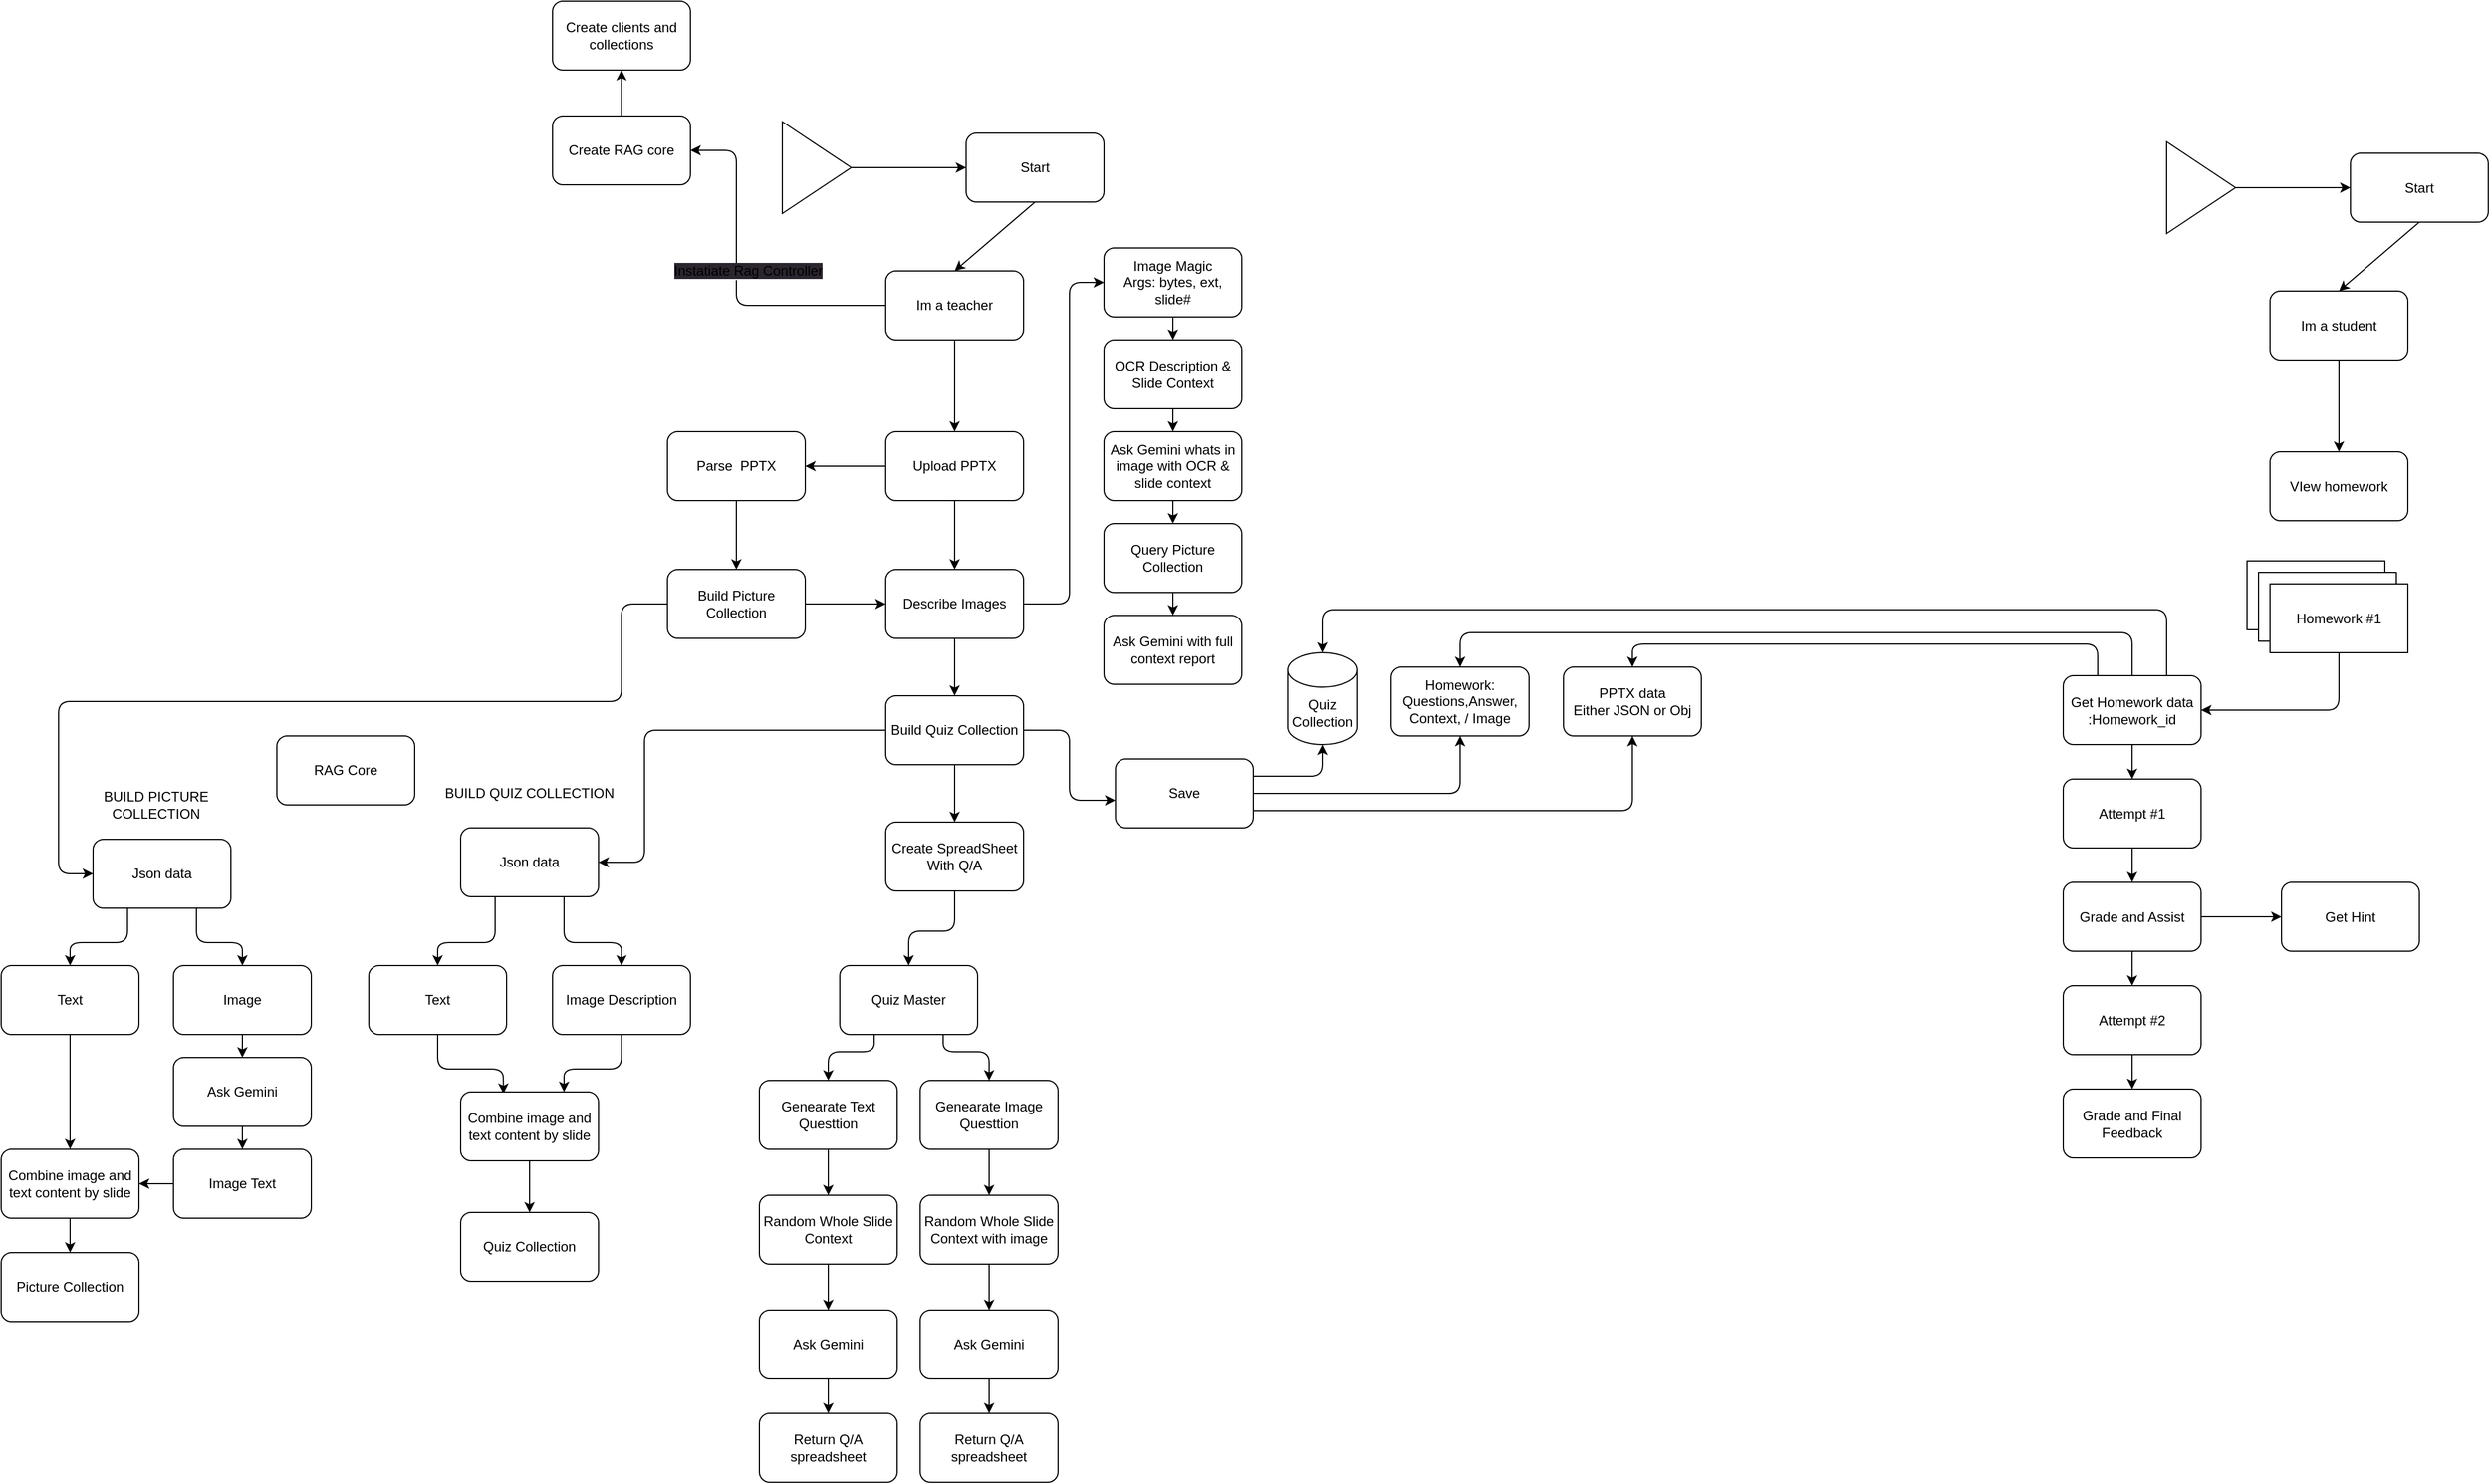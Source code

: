 <mxfile>
    <diagram id="w36junlu5_rXxbIi_kqG" name="Teacher App Flow">
        <mxGraphModel dx="2512" dy="1447" grid="1" gridSize="10" guides="1" tooltips="1" connect="1" arrows="1" fold="1" page="1" pageScale="1" pageWidth="850" pageHeight="1100" math="0" shadow="0">
            <root>
                <mxCell id="0"/>
                <mxCell id="1" parent="0"/>
                <mxCell id="7" style="edgeStyle=none;html=1;exitX=0.5;exitY=1;exitDx=0;exitDy=0;entryX=0.5;entryY=0;entryDx=0;entryDy=0;" parent="1" source="2" target="5" edge="1">
                    <mxGeometry relative="1" as="geometry"/>
                </mxCell>
                <mxCell id="2" value="Start" style="rounded=1;whiteSpace=wrap;html=1;" parent="1" vertex="1">
                    <mxGeometry x="30" y="145" width="120" height="60" as="geometry"/>
                </mxCell>
                <mxCell id="4" style="edgeStyle=none;html=1;exitX=1;exitY=0.5;exitDx=0;exitDy=0;entryX=0;entryY=0.5;entryDx=0;entryDy=0;" parent="1" source="3" target="2" edge="1">
                    <mxGeometry relative="1" as="geometry"/>
                </mxCell>
                <mxCell id="3" value="" style="triangle;whiteSpace=wrap;html=1;" parent="1" vertex="1">
                    <mxGeometry x="-130" y="135" width="60" height="80" as="geometry"/>
                </mxCell>
                <mxCell id="10" style="edgeStyle=none;html=1;exitX=0.5;exitY=1;exitDx=0;exitDy=0;entryX=0.5;entryY=0;entryDx=0;entryDy=0;" parent="1" source="5" target="9" edge="1">
                    <mxGeometry relative="1" as="geometry"/>
                </mxCell>
                <mxCell id="29" style="edgeStyle=none;html=1;exitX=0;exitY=0.5;exitDx=0;exitDy=0;entryX=1;entryY=0.5;entryDx=0;entryDy=0;" parent="1" source="5" target="30" edge="1">
                    <mxGeometry relative="1" as="geometry">
                        <mxPoint x="-130.0" y="295.333" as="targetPoint"/>
                        <Array as="points">
                            <mxPoint x="-90" y="295"/>
                            <mxPoint x="-170" y="295"/>
                            <mxPoint x="-170" y="160"/>
                        </Array>
                    </mxGeometry>
                </mxCell>
                <mxCell id="32" value="&lt;span style=&quot;font-size: 12px; background-color: rgb(42, 37, 47);&quot;&gt;Instatiate Rag Controller&lt;/span&gt;" style="edgeLabel;html=1;align=center;verticalAlign=middle;resizable=0;points=[];" parent="29" vertex="1" connectable="0">
                    <mxGeometry x="-0.1" y="1" relative="1" as="geometry">
                        <mxPoint x="11" y="-23" as="offset"/>
                    </mxGeometry>
                </mxCell>
                <mxCell id="5" value="Im a teacher" style="rounded=1;whiteSpace=wrap;html=1;" parent="1" vertex="1">
                    <mxGeometry x="-40" y="265" width="120" height="60" as="geometry"/>
                </mxCell>
                <mxCell id="16" style="edgeStyle=none;html=1;exitX=0;exitY=0.5;exitDx=0;exitDy=0;entryX=1;entryY=0.5;entryDx=0;entryDy=0;" parent="1" source="9" target="12" edge="1">
                    <mxGeometry relative="1" as="geometry"/>
                </mxCell>
                <mxCell id="19" style="edgeStyle=none;html=1;exitX=0.5;exitY=1;exitDx=0;exitDy=0;entryX=0.5;entryY=0;entryDx=0;entryDy=0;" parent="1" source="9" target="18" edge="1">
                    <mxGeometry relative="1" as="geometry"/>
                </mxCell>
                <mxCell id="9" value="Upload PPTX" style="rounded=1;whiteSpace=wrap;html=1;" parent="1" vertex="1">
                    <mxGeometry x="-40" y="405" width="120" height="60" as="geometry"/>
                </mxCell>
                <mxCell id="17" style="edgeStyle=none;html=1;exitX=0.5;exitY=1;exitDx=0;exitDy=0;entryX=0.5;entryY=0;entryDx=0;entryDy=0;" parent="1" source="12" target="14" edge="1">
                    <mxGeometry relative="1" as="geometry"/>
                </mxCell>
                <mxCell id="12" value="Parse&amp;nbsp; PPTX" style="rounded=1;whiteSpace=wrap;html=1;" parent="1" vertex="1">
                    <mxGeometry x="-230" y="405" width="120" height="60" as="geometry"/>
                </mxCell>
                <mxCell id="20" style="edgeStyle=none;html=1;exitX=1;exitY=0.5;exitDx=0;exitDy=0;entryX=0;entryY=0.5;entryDx=0;entryDy=0;" parent="1" source="14" target="18" edge="1">
                    <mxGeometry relative="1" as="geometry"/>
                </mxCell>
                <mxCell id="158" style="edgeStyle=none;html=1;exitX=0;exitY=0.5;exitDx=0;exitDy=0;entryX=0;entryY=0.5;entryDx=0;entryDy=0;" parent="1" source="14" target="122" edge="1">
                    <mxGeometry relative="1" as="geometry">
                        <Array as="points">
                            <mxPoint x="-270" y="555"/>
                            <mxPoint x="-270" y="640"/>
                            <mxPoint x="-760" y="640"/>
                            <mxPoint x="-760" y="790"/>
                        </Array>
                    </mxGeometry>
                </mxCell>
                <mxCell id="14" value="Build Picture Collection" style="rounded=1;whiteSpace=wrap;html=1;" parent="1" vertex="1">
                    <mxGeometry x="-230" y="525" width="120" height="60" as="geometry"/>
                </mxCell>
                <mxCell id="23" style="edgeStyle=none;html=1;exitX=0.5;exitY=1;exitDx=0;exitDy=0;entryX=0.5;entryY=0;entryDx=0;entryDy=0;" parent="1" source="18" target="24" edge="1">
                    <mxGeometry relative="1" as="geometry">
                        <mxPoint x="20" y="645.0" as="targetPoint"/>
                    </mxGeometry>
                </mxCell>
                <mxCell id="156" style="edgeStyle=none;html=1;exitX=1;exitY=0.5;exitDx=0;exitDy=0;entryX=0;entryY=0.5;entryDx=0;entryDy=0;" parent="1" source="18" target="87" edge="1">
                    <mxGeometry relative="1" as="geometry">
                        <Array as="points">
                            <mxPoint x="120" y="555"/>
                            <mxPoint x="120" y="275"/>
                        </Array>
                    </mxGeometry>
                </mxCell>
                <mxCell id="18" value="Describe Images" style="rounded=1;whiteSpace=wrap;html=1;" parent="1" vertex="1">
                    <mxGeometry x="-40" y="525" width="120" height="60" as="geometry"/>
                </mxCell>
                <mxCell id="26" style="edgeStyle=none;html=1;exitX=0.5;exitY=1;exitDx=0;exitDy=0;entryX=0.5;entryY=0;entryDx=0;entryDy=0;" parent="1" source="24" target="25" edge="1">
                    <mxGeometry relative="1" as="geometry"/>
                </mxCell>
                <mxCell id="160" style="edgeStyle=none;html=1;exitX=0;exitY=0.5;exitDx=0;exitDy=0;entryX=1;entryY=0.5;entryDx=0;entryDy=0;" parent="1" source="24" target="123" edge="1">
                    <mxGeometry relative="1" as="geometry">
                        <Array as="points">
                            <mxPoint x="-250" y="665"/>
                            <mxPoint x="-250" y="780"/>
                        </Array>
                    </mxGeometry>
                </mxCell>
                <mxCell id="0UtNARuHJAytZSurMOTR-210" style="edgeStyle=none;html=1;exitX=1;exitY=0.5;exitDx=0;exitDy=0;entryX=-0.001;entryY=0.6;entryDx=0;entryDy=0;entryPerimeter=0;" parent="1" source="24" target="0UtNARuHJAytZSurMOTR-209" edge="1">
                    <mxGeometry relative="1" as="geometry">
                        <Array as="points">
                            <mxPoint x="120" y="665"/>
                            <mxPoint x="120" y="726"/>
                        </Array>
                    </mxGeometry>
                </mxCell>
                <mxCell id="24" value="Build Quiz Collection" style="rounded=1;whiteSpace=wrap;html=1;" parent="1" vertex="1">
                    <mxGeometry x="-40" y="635" width="120" height="60" as="geometry"/>
                </mxCell>
                <mxCell id="161" style="edgeStyle=none;html=1;exitX=0.5;exitY=1;exitDx=0;exitDy=0;entryX=0.5;entryY=0;entryDx=0;entryDy=0;" parent="1" source="25" target="105" edge="1">
                    <mxGeometry relative="1" as="geometry">
                        <Array as="points">
                            <mxPoint x="20" y="840"/>
                            <mxPoint x="-20" y="840"/>
                        </Array>
                    </mxGeometry>
                </mxCell>
                <mxCell id="25" value="Create SpreadSheet With Q/A" style="rounded=1;whiteSpace=wrap;html=1;" parent="1" vertex="1">
                    <mxGeometry x="-40" y="745" width="120" height="60" as="geometry"/>
                </mxCell>
                <mxCell id="163" style="edgeStyle=none;html=1;exitX=0.5;exitY=0;exitDx=0;exitDy=0;entryX=0.5;entryY=1;entryDx=0;entryDy=0;" parent="1" source="30" target="34" edge="1">
                    <mxGeometry relative="1" as="geometry"/>
                </mxCell>
                <mxCell id="30" value="Create RAG core" style="rounded=1;whiteSpace=wrap;html=1;" parent="1" vertex="1">
                    <mxGeometry x="-330" y="130" width="120" height="60" as="geometry"/>
                </mxCell>
                <mxCell id="34" value="Create clients and collections" style="rounded=1;whiteSpace=wrap;html=1;" parent="1" vertex="1">
                    <mxGeometry x="-330" y="30" width="120" height="60" as="geometry"/>
                </mxCell>
                <mxCell id="0UtNARuHJAytZSurMOTR-169" style="edgeStyle=none;html=1;exitX=0.5;exitY=1;exitDx=0;exitDy=0;" parent="1" source="87" target="88" edge="1">
                    <mxGeometry relative="1" as="geometry"/>
                </mxCell>
                <mxCell id="87" value="Image Magic&lt;br&gt;Args: bytes, ext, slide#" style="rounded=1;whiteSpace=wrap;html=1;" parent="1" vertex="1">
                    <mxGeometry x="150" y="245" width="120" height="60" as="geometry"/>
                </mxCell>
                <mxCell id="0UtNARuHJAytZSurMOTR-167" style="edgeStyle=none;html=1;exitX=0.5;exitY=1;exitDx=0;exitDy=0;entryX=0.5;entryY=0;entryDx=0;entryDy=0;" parent="1" source="88" target="91" edge="1">
                    <mxGeometry relative="1" as="geometry"/>
                </mxCell>
                <mxCell id="88" value="OCR Description &amp;amp; Slide Context" style="rounded=1;whiteSpace=wrap;html=1;" parent="1" vertex="1">
                    <mxGeometry x="150" y="325" width="120" height="60" as="geometry"/>
                </mxCell>
                <mxCell id="0UtNARuHJAytZSurMOTR-170" style="edgeStyle=none;html=1;exitX=0.5;exitY=1;exitDx=0;exitDy=0;entryX=0.5;entryY=0;entryDx=0;entryDy=0;" parent="1" source="91" target="93" edge="1">
                    <mxGeometry relative="1" as="geometry"/>
                </mxCell>
                <mxCell id="91" value="Ask Gemini whats in image with OCR &amp;amp; slide context" style="rounded=1;whiteSpace=wrap;html=1;" parent="1" vertex="1">
                    <mxGeometry x="150" y="405" width="120" height="60" as="geometry"/>
                </mxCell>
                <mxCell id="0UtNARuHJAytZSurMOTR-168" style="edgeStyle=none;html=1;exitX=0.5;exitY=1;exitDx=0;exitDy=0;entryX=0.5;entryY=0;entryDx=0;entryDy=0;" parent="1" source="93" target="94" edge="1">
                    <mxGeometry relative="1" as="geometry"/>
                </mxCell>
                <mxCell id="93" value="Query Picture Collection" style="rounded=1;whiteSpace=wrap;html=1;" parent="1" vertex="1">
                    <mxGeometry x="150" y="485" width="120" height="60" as="geometry"/>
                </mxCell>
                <mxCell id="94" value="Ask Gemini with full context report" style="rounded=1;whiteSpace=wrap;html=1;" parent="1" vertex="1">
                    <mxGeometry x="150" y="565" width="120" height="60" as="geometry"/>
                </mxCell>
                <mxCell id="154" style="edgeStyle=none;html=1;exitX=0.75;exitY=1;exitDx=0;exitDy=0;entryX=0.5;entryY=0;entryDx=0;entryDy=0;" parent="1" source="105" target="111" edge="1">
                    <mxGeometry relative="1" as="geometry">
                        <Array as="points">
                            <mxPoint x="10" y="945"/>
                            <mxPoint x="50" y="945"/>
                        </Array>
                    </mxGeometry>
                </mxCell>
                <mxCell id="155" style="edgeStyle=none;html=1;exitX=0.25;exitY=1;exitDx=0;exitDy=0;entryX=0.5;entryY=0;entryDx=0;entryDy=0;" parent="1" source="105" target="106" edge="1">
                    <mxGeometry relative="1" as="geometry">
                        <Array as="points">
                            <mxPoint x="-50" y="945"/>
                            <mxPoint x="-90" y="945"/>
                        </Array>
                    </mxGeometry>
                </mxCell>
                <mxCell id="105" value="Quiz Master" style="rounded=1;whiteSpace=wrap;html=1;" parent="1" vertex="1">
                    <mxGeometry x="-80" y="870" width="120" height="60" as="geometry"/>
                </mxCell>
                <mxCell id="115" style="edgeStyle=none;html=1;exitX=0.5;exitY=1;exitDx=0;exitDy=0;entryX=0.5;entryY=0;entryDx=0;entryDy=0;" parent="1" source="106" target="107" edge="1">
                    <mxGeometry relative="1" as="geometry"/>
                </mxCell>
                <mxCell id="106" value="Genearate Text Questtion" style="rounded=1;whiteSpace=wrap;html=1;" parent="1" vertex="1">
                    <mxGeometry x="-150" y="970" width="120" height="60" as="geometry"/>
                </mxCell>
                <mxCell id="116" style="edgeStyle=none;html=1;exitX=0.5;exitY=1;exitDx=0;exitDy=0;entryX=0.5;entryY=0;entryDx=0;entryDy=0;" parent="1" source="107" target="108" edge="1">
                    <mxGeometry relative="1" as="geometry"/>
                </mxCell>
                <mxCell id="107" value="Random Whole Slide Context" style="rounded=1;whiteSpace=wrap;html=1;" parent="1" vertex="1">
                    <mxGeometry x="-150" y="1070" width="120" height="60" as="geometry"/>
                </mxCell>
                <mxCell id="117" style="edgeStyle=none;html=1;exitX=0.5;exitY=1;exitDx=0;exitDy=0;entryX=0.5;entryY=0;entryDx=0;entryDy=0;" parent="1" source="108" target="110" edge="1">
                    <mxGeometry relative="1" as="geometry"/>
                </mxCell>
                <mxCell id="108" value="Ask Gemini" style="rounded=1;whiteSpace=wrap;html=1;" parent="1" vertex="1">
                    <mxGeometry x="-150" y="1170" width="120" height="60" as="geometry"/>
                </mxCell>
                <mxCell id="110" value="Return Q/A&lt;br&gt;spreadsheet" style="rounded=1;whiteSpace=wrap;html=1;" parent="1" vertex="1">
                    <mxGeometry x="-150" y="1260" width="120" height="60" as="geometry"/>
                </mxCell>
                <mxCell id="118" style="edgeStyle=none;html=1;exitX=0.5;exitY=1;exitDx=0;exitDy=0;entryX=0.5;entryY=0;entryDx=0;entryDy=0;" parent="1" source="111" target="112" edge="1">
                    <mxGeometry relative="1" as="geometry"/>
                </mxCell>
                <mxCell id="111" value="Genearate Image Questtion" style="rounded=1;whiteSpace=wrap;html=1;" parent="1" vertex="1">
                    <mxGeometry x="-10" y="970" width="120" height="60" as="geometry"/>
                </mxCell>
                <mxCell id="119" style="edgeStyle=none;html=1;exitX=0.5;exitY=1;exitDx=0;exitDy=0;entryX=0.5;entryY=0;entryDx=0;entryDy=0;" parent="1" source="112" target="113" edge="1">
                    <mxGeometry relative="1" as="geometry"/>
                </mxCell>
                <mxCell id="112" value="Random Whole Slide Context with image" style="rounded=1;whiteSpace=wrap;html=1;" parent="1" vertex="1">
                    <mxGeometry x="-10" y="1070" width="120" height="60" as="geometry"/>
                </mxCell>
                <mxCell id="120" style="edgeStyle=none;html=1;exitX=0.5;exitY=1;exitDx=0;exitDy=0;" parent="1" source="113" target="114" edge="1">
                    <mxGeometry relative="1" as="geometry"/>
                </mxCell>
                <mxCell id="113" value="Ask Gemini" style="rounded=1;whiteSpace=wrap;html=1;" parent="1" vertex="1">
                    <mxGeometry x="-10" y="1170" width="120" height="60" as="geometry"/>
                </mxCell>
                <mxCell id="114" value="Return Q/A spreadsheet" style="rounded=1;whiteSpace=wrap;html=1;" parent="1" vertex="1">
                    <mxGeometry x="-10" y="1260" width="120" height="60" as="geometry"/>
                </mxCell>
                <mxCell id="121" value="RAG Core" style="rounded=1;whiteSpace=wrap;html=1;" parent="1" vertex="1">
                    <mxGeometry x="-570" y="670" width="120" height="60" as="geometry"/>
                </mxCell>
                <mxCell id="133" style="edgeStyle=none;html=1;exitX=0.25;exitY=1;exitDx=0;exitDy=0;entryX=0.5;entryY=0;entryDx=0;entryDy=0;" parent="1" source="122" target="124" edge="1">
                    <mxGeometry relative="1" as="geometry">
                        <Array as="points">
                            <mxPoint x="-700" y="850"/>
                            <mxPoint x="-750" y="850"/>
                        </Array>
                    </mxGeometry>
                </mxCell>
                <mxCell id="134" style="edgeStyle=none;html=1;exitX=0.75;exitY=1;exitDx=0;exitDy=0;entryX=0.5;entryY=0;entryDx=0;entryDy=0;" parent="1" source="122" target="125" edge="1">
                    <mxGeometry relative="1" as="geometry">
                        <Array as="points">
                            <mxPoint x="-640" y="850"/>
                            <mxPoint x="-600" y="850"/>
                        </Array>
                    </mxGeometry>
                </mxCell>
                <mxCell id="122" value="Json data" style="rounded=1;whiteSpace=wrap;html=1;" parent="1" vertex="1">
                    <mxGeometry x="-730" y="760" width="120" height="60" as="geometry"/>
                </mxCell>
                <mxCell id="140" style="edgeStyle=none;html=1;exitX=0.25;exitY=1;exitDx=0;exitDy=0;entryX=0.5;entryY=0;entryDx=0;entryDy=0;" parent="1" source="123" target="139" edge="1">
                    <mxGeometry relative="1" as="geometry">
                        <Array as="points">
                            <mxPoint x="-380" y="850"/>
                            <mxPoint x="-430" y="850"/>
                        </Array>
                    </mxGeometry>
                </mxCell>
                <mxCell id="141" style="edgeStyle=none;html=1;exitX=0.75;exitY=1;exitDx=0;exitDy=0;entryX=0.5;entryY=0;entryDx=0;entryDy=0;" parent="1" source="123" target="138" edge="1">
                    <mxGeometry relative="1" as="geometry">
                        <Array as="points">
                            <mxPoint x="-320" y="850"/>
                            <mxPoint x="-270" y="850"/>
                        </Array>
                    </mxGeometry>
                </mxCell>
                <mxCell id="123" value="Json data" style="rounded=1;whiteSpace=wrap;html=1;" parent="1" vertex="1">
                    <mxGeometry x="-410" y="750" width="120" height="60" as="geometry"/>
                </mxCell>
                <mxCell id="131" style="edgeStyle=none;html=1;exitX=0.5;exitY=1;exitDx=0;exitDy=0;entryX=0.5;entryY=0;entryDx=0;entryDy=0;" parent="1" source="124" target="128" edge="1">
                    <mxGeometry relative="1" as="geometry"/>
                </mxCell>
                <mxCell id="124" value="Text" style="rounded=1;whiteSpace=wrap;html=1;" parent="1" vertex="1">
                    <mxGeometry x="-810" y="870" width="120" height="60" as="geometry"/>
                </mxCell>
                <mxCell id="129" style="edgeStyle=none;html=1;exitX=0.5;exitY=1;exitDx=0;exitDy=0;entryX=0.5;entryY=0;entryDx=0;entryDy=0;" parent="1" source="125" target="126" edge="1">
                    <mxGeometry relative="1" as="geometry"/>
                </mxCell>
                <mxCell id="125" value="Image" style="rounded=1;whiteSpace=wrap;html=1;" parent="1" vertex="1">
                    <mxGeometry x="-660" y="870" width="120" height="60" as="geometry"/>
                </mxCell>
                <mxCell id="130" style="edgeStyle=none;html=1;exitX=0.5;exitY=1;exitDx=0;exitDy=0;entryX=0.5;entryY=0;entryDx=0;entryDy=0;" parent="1" source="126" target="127" edge="1">
                    <mxGeometry relative="1" as="geometry"/>
                </mxCell>
                <mxCell id="126" value="Ask Gemini" style="rounded=1;whiteSpace=wrap;html=1;" parent="1" vertex="1">
                    <mxGeometry x="-660" y="950" width="120" height="60" as="geometry"/>
                </mxCell>
                <mxCell id="132" style="edgeStyle=none;html=1;exitX=0;exitY=0.5;exitDx=0;exitDy=0;entryX=1;entryY=0.5;entryDx=0;entryDy=0;" parent="1" source="127" target="128" edge="1">
                    <mxGeometry relative="1" as="geometry"/>
                </mxCell>
                <mxCell id="127" value="Image Text" style="rounded=1;whiteSpace=wrap;html=1;" parent="1" vertex="1">
                    <mxGeometry x="-660" y="1030" width="120" height="60" as="geometry"/>
                </mxCell>
                <mxCell id="137" style="edgeStyle=none;html=1;exitX=0.5;exitY=1;exitDx=0;exitDy=0;entryX=0.5;entryY=0;entryDx=0;entryDy=0;" parent="1" source="128" target="135" edge="1">
                    <mxGeometry relative="1" as="geometry"/>
                </mxCell>
                <mxCell id="128" value="Combine image and text content by slide" style="rounded=1;whiteSpace=wrap;html=1;" parent="1" vertex="1">
                    <mxGeometry x="-810" y="1030" width="120" height="60" as="geometry"/>
                </mxCell>
                <mxCell id="135" value="Picture Collection" style="rounded=1;whiteSpace=wrap;html=1;" parent="1" vertex="1">
                    <mxGeometry x="-810" y="1120" width="120" height="60" as="geometry"/>
                </mxCell>
                <mxCell id="144" style="edgeStyle=none;html=1;exitX=0.5;exitY=1;exitDx=0;exitDy=0;entryX=0.75;entryY=0;entryDx=0;entryDy=0;" parent="1" source="138" target="142" edge="1">
                    <mxGeometry relative="1" as="geometry">
                        <Array as="points">
                            <mxPoint x="-270" y="960"/>
                            <mxPoint x="-320" y="960"/>
                        </Array>
                    </mxGeometry>
                </mxCell>
                <mxCell id="138" value="Image Description" style="rounded=1;whiteSpace=wrap;html=1;" parent="1" vertex="1">
                    <mxGeometry x="-330" y="870" width="120" height="60" as="geometry"/>
                </mxCell>
                <mxCell id="143" style="edgeStyle=none;html=1;exitX=0.5;exitY=1;exitDx=0;exitDy=0;entryX=0.311;entryY=0.025;entryDx=0;entryDy=0;entryPerimeter=0;" parent="1" source="139" target="142" edge="1">
                    <mxGeometry relative="1" as="geometry">
                        <Array as="points">
                            <mxPoint x="-430" y="960"/>
                            <mxPoint x="-373" y="960"/>
                        </Array>
                    </mxGeometry>
                </mxCell>
                <mxCell id="139" value="Text" style="rounded=1;whiteSpace=wrap;html=1;" parent="1" vertex="1">
                    <mxGeometry x="-490" y="870" width="120" height="60" as="geometry"/>
                </mxCell>
                <mxCell id="146" style="edgeStyle=none;html=1;exitX=0.5;exitY=1;exitDx=0;exitDy=0;" parent="1" source="142" target="145" edge="1">
                    <mxGeometry relative="1" as="geometry"/>
                </mxCell>
                <mxCell id="142" value="Combine image and text content by slide" style="rounded=1;whiteSpace=wrap;html=1;" parent="1" vertex="1">
                    <mxGeometry x="-410" y="980" width="120" height="60" as="geometry"/>
                </mxCell>
                <mxCell id="145" value="Quiz Collection" style="rounded=1;whiteSpace=wrap;html=1;" parent="1" vertex="1">
                    <mxGeometry x="-410" y="1085" width="120" height="60" as="geometry"/>
                </mxCell>
                <mxCell id="148" value="BUILD PICTURE COLLECTION" style="text;html=1;strokeColor=none;fillColor=none;align=center;verticalAlign=middle;whiteSpace=wrap;rounded=0;" parent="1" vertex="1">
                    <mxGeometry x="-750" y="715" width="150" height="30" as="geometry"/>
                </mxCell>
                <mxCell id="149" value="BUILD QUIZ COLLECTION" style="text;html=1;strokeColor=none;fillColor=none;align=center;verticalAlign=middle;whiteSpace=wrap;rounded=0;" parent="1" vertex="1">
                    <mxGeometry x="-425" y="705" width="150" height="30" as="geometry"/>
                </mxCell>
                <mxCell id="0UtNARuHJAytZSurMOTR-172" style="edgeStyle=none;html=1;exitX=0.5;exitY=1;exitDx=0;exitDy=0;entryX=0.5;entryY=0;entryDx=0;entryDy=0;" parent="1" source="0UtNARuHJAytZSurMOTR-173" target="0UtNARuHJAytZSurMOTR-176" edge="1">
                    <mxGeometry relative="1" as="geometry"/>
                </mxCell>
                <mxCell id="0UtNARuHJAytZSurMOTR-173" value="Start" style="rounded=1;whiteSpace=wrap;html=1;" parent="1" vertex="1">
                    <mxGeometry x="1235" y="162.5" width="120" height="60" as="geometry"/>
                </mxCell>
                <mxCell id="0UtNARuHJAytZSurMOTR-174" style="edgeStyle=none;html=1;exitX=1;exitY=0.5;exitDx=0;exitDy=0;entryX=0;entryY=0.5;entryDx=0;entryDy=0;" parent="1" source="0UtNARuHJAytZSurMOTR-175" target="0UtNARuHJAytZSurMOTR-173" edge="1">
                    <mxGeometry relative="1" as="geometry"/>
                </mxCell>
                <mxCell id="0UtNARuHJAytZSurMOTR-175" value="" style="triangle;whiteSpace=wrap;html=1;" parent="1" vertex="1">
                    <mxGeometry x="1075" y="152.5" width="60" height="80" as="geometry"/>
                </mxCell>
                <mxCell id="0UtNARuHJAytZSurMOTR-178" style="edgeStyle=none;html=1;exitX=0.5;exitY=1;exitDx=0;exitDy=0;entryX=0.5;entryY=0;entryDx=0;entryDy=0;" parent="1" source="0UtNARuHJAytZSurMOTR-176" target="0UtNARuHJAytZSurMOTR-177" edge="1">
                    <mxGeometry relative="1" as="geometry"/>
                </mxCell>
                <mxCell id="0UtNARuHJAytZSurMOTR-176" value="Im a student" style="rounded=1;whiteSpace=wrap;html=1;" parent="1" vertex="1">
                    <mxGeometry x="1165" y="282.5" width="120" height="60" as="geometry"/>
                </mxCell>
                <mxCell id="0UtNARuHJAytZSurMOTR-177" value="VIew homework" style="rounded=1;whiteSpace=wrap;html=1;" parent="1" vertex="1">
                    <mxGeometry x="1165" y="422.5" width="120" height="60" as="geometry"/>
                </mxCell>
                <mxCell id="0UtNARuHJAytZSurMOTR-183" value="" style="rounded=0;whiteSpace=wrap;html=1;" parent="1" vertex="1">
                    <mxGeometry x="1145" y="517.5" width="120" height="60" as="geometry"/>
                </mxCell>
                <mxCell id="0UtNARuHJAytZSurMOTR-184" value="" style="rounded=0;whiteSpace=wrap;html=1;" parent="1" vertex="1">
                    <mxGeometry x="1155" y="527.5" width="120" height="60" as="geometry"/>
                </mxCell>
                <mxCell id="0UtNARuHJAytZSurMOTR-186" style="edgeStyle=none;html=1;exitX=0.5;exitY=1;exitDx=0;exitDy=0;entryX=1;entryY=0.5;entryDx=0;entryDy=0;" parent="1" source="0UtNARuHJAytZSurMOTR-185" target="0UtNARuHJAytZSurMOTR-187" edge="1">
                    <mxGeometry relative="1" as="geometry">
                        <mxPoint x="1224.714" y="697.5" as="targetPoint"/>
                        <Array as="points">
                            <mxPoint x="1225" y="647.5"/>
                        </Array>
                    </mxGeometry>
                </mxCell>
                <mxCell id="0UtNARuHJAytZSurMOTR-185" value="Homework #1" style="rounded=0;whiteSpace=wrap;html=1;" parent="1" vertex="1">
                    <mxGeometry x="1165" y="537.5" width="120" height="60" as="geometry"/>
                </mxCell>
                <mxCell id="0UtNARuHJAytZSurMOTR-196" style="edgeStyle=none;html=1;exitX=0.5;exitY=1;exitDx=0;exitDy=0;" parent="1" source="0UtNARuHJAytZSurMOTR-187" target="0UtNARuHJAytZSurMOTR-195" edge="1">
                    <mxGeometry relative="1" as="geometry"/>
                </mxCell>
                <mxCell id="0UtNARuHJAytZSurMOTR-218" style="edgeStyle=none;html=1;exitX=0.25;exitY=0;exitDx=0;exitDy=0;entryX=0.5;entryY=0;entryDx=0;entryDy=0;" parent="1" source="0UtNARuHJAytZSurMOTR-187" target="0UtNARuHJAytZSurMOTR-215" edge="1">
                    <mxGeometry relative="1" as="geometry">
                        <Array as="points">
                            <mxPoint x="1015" y="590"/>
                            <mxPoint x="610" y="590"/>
                        </Array>
                    </mxGeometry>
                </mxCell>
                <mxCell id="0UtNARuHJAytZSurMOTR-219" style="edgeStyle=none;html=1;exitX=0.5;exitY=0;exitDx=0;exitDy=0;entryX=0.5;entryY=0;entryDx=0;entryDy=0;" parent="1" source="0UtNARuHJAytZSurMOTR-187" target="0UtNARuHJAytZSurMOTR-217" edge="1">
                    <mxGeometry relative="1" as="geometry">
                        <Array as="points">
                            <mxPoint x="1045" y="580"/>
                            <mxPoint x="460" y="580"/>
                        </Array>
                    </mxGeometry>
                </mxCell>
                <mxCell id="0UtNARuHJAytZSurMOTR-220" style="edgeStyle=none;html=1;exitX=0.75;exitY=0;exitDx=0;exitDy=0;entryX=0.5;entryY=0;entryDx=0;entryDy=0;entryPerimeter=0;" parent="1" source="0UtNARuHJAytZSurMOTR-187" target="0UtNARuHJAytZSurMOTR-211" edge="1">
                    <mxGeometry relative="1" as="geometry">
                        <Array as="points">
                            <mxPoint x="1075" y="560"/>
                            <mxPoint x="340" y="560"/>
                        </Array>
                    </mxGeometry>
                </mxCell>
                <mxCell id="0UtNARuHJAytZSurMOTR-187" value="Get Homework data&lt;br&gt;:Homework_id" style="rounded=1;whiteSpace=wrap;html=1;" parent="1" vertex="1">
                    <mxGeometry x="985" y="617.5" width="120" height="60" as="geometry"/>
                </mxCell>
                <mxCell id="0UtNARuHJAytZSurMOTR-195" value="Attempt #1" style="rounded=1;whiteSpace=wrap;html=1;" parent="1" vertex="1">
                    <mxGeometry x="985" y="707.5" width="120" height="60" as="geometry"/>
                </mxCell>
                <mxCell id="0UtNARuHJAytZSurMOTR-199" style="edgeStyle=none;html=1;exitX=0.5;exitY=1;exitDx=0;exitDy=0;" parent="1" source="0UtNARuHJAytZSurMOTR-195" target="0UtNARuHJAytZSurMOTR-198" edge="1">
                    <mxGeometry relative="1" as="geometry">
                        <mxPoint x="1235" y="837.5" as="sourcePoint"/>
                    </mxGeometry>
                </mxCell>
                <mxCell id="0UtNARuHJAytZSurMOTR-201" style="edgeStyle=none;html=1;exitX=0.5;exitY=1;exitDx=0;exitDy=0;entryX=0.5;entryY=0;entryDx=0;entryDy=0;" parent="1" source="0UtNARuHJAytZSurMOTR-198" target="0UtNARuHJAytZSurMOTR-200" edge="1">
                    <mxGeometry relative="1" as="geometry"/>
                </mxCell>
                <mxCell id="0UtNARuHJAytZSurMOTR-206" style="edgeStyle=none;html=1;exitX=1;exitY=0.5;exitDx=0;exitDy=0;entryX=0;entryY=0.5;entryDx=0;entryDy=0;" parent="1" source="0UtNARuHJAytZSurMOTR-198" target="0UtNARuHJAytZSurMOTR-205" edge="1">
                    <mxGeometry relative="1" as="geometry"/>
                </mxCell>
                <mxCell id="0UtNARuHJAytZSurMOTR-198" value="Grade and Assist" style="rounded=1;whiteSpace=wrap;html=1;" parent="1" vertex="1">
                    <mxGeometry x="985" y="797.5" width="120" height="60" as="geometry"/>
                </mxCell>
                <mxCell id="0UtNARuHJAytZSurMOTR-203" style="edgeStyle=none;html=1;exitX=0.5;exitY=1;exitDx=0;exitDy=0;entryX=0.5;entryY=0;entryDx=0;entryDy=0;" parent="1" source="0UtNARuHJAytZSurMOTR-200" target="0UtNARuHJAytZSurMOTR-202" edge="1">
                    <mxGeometry relative="1" as="geometry"/>
                </mxCell>
                <mxCell id="0UtNARuHJAytZSurMOTR-200" value="Attempt #2" style="rounded=1;whiteSpace=wrap;html=1;" parent="1" vertex="1">
                    <mxGeometry x="985" y="887.5" width="120" height="60" as="geometry"/>
                </mxCell>
                <mxCell id="0UtNARuHJAytZSurMOTR-202" value="Grade and Final Feedback" style="rounded=1;whiteSpace=wrap;html=1;" parent="1" vertex="1">
                    <mxGeometry x="985" y="977.5" width="120" height="60" as="geometry"/>
                </mxCell>
                <mxCell id="0UtNARuHJAytZSurMOTR-205" value="Get Hint" style="rounded=1;whiteSpace=wrap;html=1;" parent="1" vertex="1">
                    <mxGeometry x="1175" y="797.5" width="120" height="60" as="geometry"/>
                </mxCell>
                <mxCell id="0UtNARuHJAytZSurMOTR-213" style="edgeStyle=none;html=1;exitX=1;exitY=0.5;exitDx=0;exitDy=0;entryX=0.5;entryY=1;entryDx=0;entryDy=0;" parent="1" source="0UtNARuHJAytZSurMOTR-209" target="0UtNARuHJAytZSurMOTR-217" edge="1">
                    <mxGeometry relative="1" as="geometry">
                        <mxPoint x="460" y="670" as="targetPoint"/>
                        <Array as="points">
                            <mxPoint x="460" y="720"/>
                        </Array>
                    </mxGeometry>
                </mxCell>
                <mxCell id="0UtNARuHJAytZSurMOTR-214" style="edgeStyle=none;html=1;exitX=1;exitY=0.25;exitDx=0;exitDy=0;entryX=0.5;entryY=1;entryDx=0;entryDy=0;entryPerimeter=0;" parent="1" source="0UtNARuHJAytZSurMOTR-209" target="0UtNARuHJAytZSurMOTR-211" edge="1">
                    <mxGeometry relative="1" as="geometry">
                        <mxPoint x="340" y="720.4" as="targetPoint"/>
                        <Array as="points">
                            <mxPoint x="340" y="705"/>
                        </Array>
                    </mxGeometry>
                </mxCell>
                <mxCell id="0UtNARuHJAytZSurMOTR-216" style="edgeStyle=none;html=1;exitX=1;exitY=0.75;exitDx=0;exitDy=0;entryX=0.5;entryY=1;entryDx=0;entryDy=0;" parent="1" source="0UtNARuHJAytZSurMOTR-209" target="0UtNARuHJAytZSurMOTR-215" edge="1">
                    <mxGeometry relative="1" as="geometry">
                        <mxPoint x="600" y="735" as="targetPoint"/>
                        <Array as="points">
                            <mxPoint x="610" y="735"/>
                        </Array>
                    </mxGeometry>
                </mxCell>
                <mxCell id="0UtNARuHJAytZSurMOTR-209" value="Save" style="rounded=1;whiteSpace=wrap;html=1;" parent="1" vertex="1">
                    <mxGeometry x="160" y="690" width="120" height="60" as="geometry"/>
                </mxCell>
                <mxCell id="0UtNARuHJAytZSurMOTR-211" value="Quiz Collection" style="shape=cylinder3;whiteSpace=wrap;html=1;boundedLbl=1;backgroundOutline=1;size=15;" parent="1" vertex="1">
                    <mxGeometry x="310" y="597.5" width="60" height="80" as="geometry"/>
                </mxCell>
                <mxCell id="0UtNARuHJAytZSurMOTR-215" value="PPTX data&lt;br&gt;Either JSON or Obj" style="rounded=1;whiteSpace=wrap;html=1;" parent="1" vertex="1">
                    <mxGeometry x="550" y="610" width="120" height="60" as="geometry"/>
                </mxCell>
                <mxCell id="0UtNARuHJAytZSurMOTR-217" value="Homework:&lt;br&gt;Questions,Answer,&lt;br&gt;Context, / Image" style="rounded=1;whiteSpace=wrap;html=1;" parent="1" vertex="1">
                    <mxGeometry x="400" y="610" width="120" height="60" as="geometry"/>
                </mxCell>
            </root>
        </mxGraphModel>
    </diagram>
    <diagram id="Vrtk11ttGfdGB8OWT8as" name="Student App Flow">
        <mxGraphModel dx="700" dy="1103" grid="1" gridSize="10" guides="1" tooltips="1" connect="1" arrows="1" fold="1" page="1" pageScale="1" pageWidth="850" pageHeight="1100" math="0" shadow="0">
            <root>
                <mxCell id="0"/>
                <mxCell id="1" parent="0"/>
            </root>
        </mxGraphModel>
    </diagram>
    <diagram id="LkLYOFx1oQTtdUZqwZ5d" name="Database Integration">
        <mxGraphModel dx="700" dy="1103" grid="1" gridSize="10" guides="1" tooltips="1" connect="1" arrows="1" fold="1" page="1" pageScale="1" pageWidth="850" pageHeight="1100" math="0" shadow="0">
            <root>
                <mxCell id="0"/>
                <mxCell id="1" parent="0"/>
            </root>
        </mxGraphModel>
    </diagram>
    <diagram id="8uROOrkDQh4xSH7fpULL" name="Lang chain, Llamraindex">
        <mxGraphModel dx="2493" dy="2170" grid="1" gridSize="10" guides="1" tooltips="1" connect="1" arrows="1" fold="1" page="1" pageScale="1" pageWidth="850" pageHeight="1100" math="0" shadow="0">
            <root>
                <mxCell id="0"/>
                <mxCell id="1" parent="0"/>
                <mxCell id="g0UF6ZMwQHZZkskQ2SeE-8" style="edgeStyle=none;html=1;exitX=0.5;exitY=1;exitDx=0;exitDy=0;entryX=0.5;entryY=0;entryDx=0;entryDy=0;" parent="1" source="g0UF6ZMwQHZZkskQ2SeE-1" target="g0UF6ZMwQHZZkskQ2SeE-2" edge="1">
                    <mxGeometry relative="1" as="geometry">
                        <Array as="points">
                            <mxPoint x="420" y="120"/>
                            <mxPoint x="320" y="120"/>
                        </Array>
                    </mxGeometry>
                </mxCell>
                <mxCell id="g0UF6ZMwQHZZkskQ2SeE-9" style="edgeStyle=none;html=1;exitX=0.5;exitY=1;exitDx=0;exitDy=0;entryX=0.5;entryY=0;entryDx=0;entryDy=0;" parent="1" source="g0UF6ZMwQHZZkskQ2SeE-1" target="g0UF6ZMwQHZZkskQ2SeE-3" edge="1">
                    <mxGeometry relative="1" as="geometry">
                        <Array as="points">
                            <mxPoint x="420" y="120"/>
                            <mxPoint x="540" y="120"/>
                        </Array>
                    </mxGeometry>
                </mxCell>
                <mxCell id="g0UF6ZMwQHZZkskQ2SeE-1" value="Input data" style="rounded=1;whiteSpace=wrap;html=1;" parent="1" vertex="1">
                    <mxGeometry x="360" y="10" width="120" height="60" as="geometry"/>
                </mxCell>
                <mxCell id="g0UF6ZMwQHZZkskQ2SeE-11" style="edgeStyle=none;html=1;exitX=0.5;exitY=1;exitDx=0;exitDy=0;entryX=0.5;entryY=0;entryDx=0;entryDy=0;" parent="1" source="g0UF6ZMwQHZZkskQ2SeE-2" target="g0UF6ZMwQHZZkskQ2SeE-7" edge="1">
                    <mxGeometry relative="1" as="geometry"/>
                </mxCell>
                <mxCell id="g0UF6ZMwQHZZkskQ2SeE-2" value="text" style="rounded=1;whiteSpace=wrap;html=1;" parent="1" vertex="1">
                    <mxGeometry x="260" y="140" width="120" height="60" as="geometry"/>
                </mxCell>
                <mxCell id="g0UF6ZMwQHZZkskQ2SeE-10" style="edgeStyle=none;html=1;exitX=0.5;exitY=1;exitDx=0;exitDy=0;entryX=0.5;entryY=0;entryDx=0;entryDy=0;" parent="1" source="g0UF6ZMwQHZZkskQ2SeE-3" target="g0UF6ZMwQHZZkskQ2SeE-4" edge="1">
                    <mxGeometry relative="1" as="geometry"/>
                </mxCell>
                <mxCell id="g0UF6ZMwQHZZkskQ2SeE-3" value="Images" style="rounded=1;whiteSpace=wrap;html=1;" parent="1" vertex="1">
                    <mxGeometry x="480" y="140" width="120" height="60" as="geometry"/>
                </mxCell>
                <mxCell id="g0UF6ZMwQHZZkskQ2SeE-5" style="edgeStyle=none;html=1;exitX=1;exitY=0.5;exitDx=0;exitDy=0;entryX=0;entryY=0.5;entryDx=0;entryDy=0;" parent="1" source="g0UF6ZMwQHZZkskQ2SeE-4" target="g0UF6ZMwQHZZkskQ2SeE-6" edge="1">
                    <mxGeometry relative="1" as="geometry">
                        <mxPoint x="690" y="290" as="targetPoint"/>
                    </mxGeometry>
                </mxCell>
                <mxCell id="g0UF6ZMwQHZZkskQ2SeE-14" style="edgeStyle=none;html=1;entryX=0.5;entryY=0;entryDx=0;entryDy=0;exitX=0.5;exitY=1;exitDx=0;exitDy=0;" parent="1" source="g0UF6ZMwQHZZkskQ2SeE-4" target="g0UF6ZMwQHZZkskQ2SeE-12" edge="1">
                    <mxGeometry relative="1" as="geometry">
                        <mxPoint x="530" y="320" as="sourcePoint"/>
                        <Array as="points">
                            <mxPoint x="540" y="360"/>
                            <mxPoint x="470" y="360"/>
                        </Array>
                    </mxGeometry>
                </mxCell>
                <mxCell id="g0UF6ZMwQHZZkskQ2SeE-15" style="edgeStyle=none;html=1;exitX=0.5;exitY=1;exitDx=0;exitDy=0;entryX=0.5;entryY=0;entryDx=0;entryDy=0;" parent="1" source="g0UF6ZMwQHZZkskQ2SeE-4" target="g0UF6ZMwQHZZkskQ2SeE-13" edge="1">
                    <mxGeometry relative="1" as="geometry">
                        <Array as="points">
                            <mxPoint x="540" y="360"/>
                            <mxPoint x="620" y="360"/>
                        </Array>
                    </mxGeometry>
                </mxCell>
                <mxCell id="g0UF6ZMwQHZZkskQ2SeE-4" value="Image to text" style="rounded=1;whiteSpace=wrap;html=1;" parent="1" vertex="1">
                    <mxGeometry x="480" y="280" width="120" height="60" as="geometry"/>
                </mxCell>
                <mxCell id="g0UF6ZMwQHZZkskQ2SeE-6" value="Gemini api" style="rounded=1;whiteSpace=wrap;html=1;" parent="1" vertex="1">
                    <mxGeometry x="670" y="280" width="120" height="60" as="geometry"/>
                </mxCell>
                <mxCell id="g0UF6ZMwQHZZkskQ2SeE-19" style="edgeStyle=none;html=1;exitX=0.5;exitY=1;exitDx=0;exitDy=0;entryX=0.5;entryY=0;entryDx=0;entryDy=0;" parent="1" source="g0UF6ZMwQHZZkskQ2SeE-7" target="g0UF6ZMwQHZZkskQ2SeE-21" edge="1">
                    <mxGeometry relative="1" as="geometry">
                        <mxPoint x="330" y="470" as="targetPoint"/>
                    </mxGeometry>
                </mxCell>
                <mxCell id="g0UF6ZMwQHZZkskQ2SeE-7" value="Text embedding" style="rounded=1;whiteSpace=wrap;html=1;" parent="1" vertex="1">
                    <mxGeometry x="260" y="260" width="120" height="60" as="geometry"/>
                </mxCell>
                <mxCell id="g0UF6ZMwQHZZkskQ2SeE-17" style="edgeStyle=none;html=1;exitX=0.5;exitY=1;exitDx=0;exitDy=0;entryX=0.5;entryY=0;entryDx=0;entryDy=0;" parent="1" source="g0UF6ZMwQHZZkskQ2SeE-12" target="g0UF6ZMwQHZZkskQ2SeE-16" edge="1">
                    <mxGeometry relative="1" as="geometry">
                        <Array as="points">
                            <mxPoint x="470" y="480"/>
                            <mxPoint x="550" y="480"/>
                        </Array>
                    </mxGeometry>
                </mxCell>
                <mxCell id="g0UF6ZMwQHZZkskQ2SeE-12" value="Image metadata" style="rounded=1;whiteSpace=wrap;html=1;" parent="1" vertex="1">
                    <mxGeometry x="410" y="380" width="120" height="60" as="geometry"/>
                </mxCell>
                <mxCell id="g0UF6ZMwQHZZkskQ2SeE-18" style="edgeStyle=none;html=1;exitX=0.5;exitY=1;exitDx=0;exitDy=0;entryX=0.5;entryY=0;entryDx=0;entryDy=0;" parent="1" source="g0UF6ZMwQHZZkskQ2SeE-13" target="g0UF6ZMwQHZZkskQ2SeE-16" edge="1">
                    <mxGeometry relative="1" as="geometry">
                        <mxPoint x="530" y="540" as="targetPoint"/>
                        <Array as="points">
                            <mxPoint x="620" y="480"/>
                            <mxPoint x="550" y="480"/>
                        </Array>
                    </mxGeometry>
                </mxCell>
                <mxCell id="g0UF6ZMwQHZZkskQ2SeE-13" value="Text Desc" style="rounded=1;whiteSpace=wrap;html=1;" parent="1" vertex="1">
                    <mxGeometry x="560" y="380" width="120" height="60" as="geometry"/>
                </mxCell>
                <mxCell id="g0UF6ZMwQHZZkskQ2SeE-20" style="edgeStyle=none;html=1;entryX=1;entryY=0.5;entryDx=0;entryDy=0;" parent="1" source="g0UF6ZMwQHZZkskQ2SeE-16" target="g0UF6ZMwQHZZkskQ2SeE-21" edge="1">
                    <mxGeometry relative="1" as="geometry">
                        <mxPoint x="370" y="540" as="targetPoint"/>
                    </mxGeometry>
                </mxCell>
                <mxCell id="g0UF6ZMwQHZZkskQ2SeE-16" value="Text embedding" style="rounded=1;whiteSpace=wrap;html=1;" parent="1" vertex="1">
                    <mxGeometry x="490" y="510" width="120" height="60" as="geometry"/>
                </mxCell>
                <mxCell id="g0UF6ZMwQHZZkskQ2SeE-30" style="edgeStyle=none;html=1;exitX=0;exitY=0.5;exitDx=0;exitDy=0;entryX=1;entryY=0.5;entryDx=0;entryDy=0;" parent="1" source="g0UF6ZMwQHZZkskQ2SeE-21" target="g0UF6ZMwQHZZkskQ2SeE-28" edge="1">
                    <mxGeometry relative="1" as="geometry"/>
                </mxCell>
                <mxCell id="g0UF6ZMwQHZZkskQ2SeE-21" value="Unified Text Vector space" style="rounded=1;whiteSpace=wrap;html=1;" parent="1" vertex="1">
                    <mxGeometry x="260" y="510" width="120" height="60" as="geometry"/>
                </mxCell>
                <mxCell id="g0UF6ZMwQHZZkskQ2SeE-27" style="edgeStyle=none;html=1;exitX=0.5;exitY=1;exitDx=0;exitDy=0;" parent="1" source="g0UF6ZMwQHZZkskQ2SeE-25" target="g0UF6ZMwQHZZkskQ2SeE-26" edge="1">
                    <mxGeometry relative="1" as="geometry"/>
                </mxCell>
                <mxCell id="g0UF6ZMwQHZZkskQ2SeE-25" value="User Query" style="rounded=1;whiteSpace=wrap;html=1;" parent="1" vertex="1">
                    <mxGeometry x="40" y="300" width="120" height="60" as="geometry"/>
                </mxCell>
                <mxCell id="g0UF6ZMwQHZZkskQ2SeE-29" style="edgeStyle=none;html=1;exitX=0.5;exitY=1;exitDx=0;exitDy=0;entryX=0.5;entryY=0;entryDx=0;entryDy=0;" parent="1" source="g0UF6ZMwQHZZkskQ2SeE-26" target="g0UF6ZMwQHZZkskQ2SeE-28" edge="1">
                    <mxGeometry relative="1" as="geometry"/>
                </mxCell>
                <mxCell id="g0UF6ZMwQHZZkskQ2SeE-26" value="Query Embedding" style="rounded=1;whiteSpace=wrap;html=1;" parent="1" vertex="1">
                    <mxGeometry x="40" y="400" width="120" height="60" as="geometry"/>
                </mxCell>
                <mxCell id="g0UF6ZMwQHZZkskQ2SeE-32" style="edgeStyle=none;html=1;exitX=0.5;exitY=1;exitDx=0;exitDy=0;entryX=0.5;entryY=0;entryDx=0;entryDy=0;" parent="1" source="g0UF6ZMwQHZZkskQ2SeE-28" target="g0UF6ZMwQHZZkskQ2SeE-31" edge="1">
                    <mxGeometry relative="1" as="geometry"/>
                </mxCell>
                <mxCell id="g0UF6ZMwQHZZkskQ2SeE-28" value="Retrieval" style="rounded=1;whiteSpace=wrap;html=1;" parent="1" vertex="1">
                    <mxGeometry x="40" y="510" width="120" height="60" as="geometry"/>
                </mxCell>
                <mxCell id="g0UF6ZMwQHZZkskQ2SeE-36" style="edgeStyle=none;html=1;exitX=1;exitY=0.5;exitDx=0;exitDy=0;" parent="1" source="g0UF6ZMwQHZZkskQ2SeE-31" target="g0UF6ZMwQHZZkskQ2SeE-35" edge="1">
                    <mxGeometry relative="1" as="geometry"/>
                </mxCell>
                <mxCell id="g0UF6ZMwQHZZkskQ2SeE-31" value="Retrieved Content" style="rounded=1;whiteSpace=wrap;html=1;" parent="1" vertex="1">
                    <mxGeometry x="40" y="630" width="120" height="60" as="geometry"/>
                </mxCell>
                <mxCell id="g0UF6ZMwQHZZkskQ2SeE-38" style="edgeStyle=none;html=1;exitX=1;exitY=0;exitDx=0;exitDy=0;entryX=0;entryY=0.5;entryDx=0;entryDy=0;" parent="1" source="g0UF6ZMwQHZZkskQ2SeE-35" target="g0UF6ZMwQHZZkskQ2SeE-40" edge="1">
                    <mxGeometry relative="1" as="geometry">
                        <mxPoint x="420" y="620" as="targetPoint"/>
                    </mxGeometry>
                </mxCell>
                <mxCell id="g0UF6ZMwQHZZkskQ2SeE-39" style="edgeStyle=none;html=1;exitX=1;exitY=1;exitDx=0;exitDy=0;entryX=0;entryY=0.5;entryDx=0;entryDy=0;" parent="1" source="g0UF6ZMwQHZZkskQ2SeE-35" target="g0UF6ZMwQHZZkskQ2SeE-41" edge="1">
                    <mxGeometry relative="1" as="geometry">
                        <mxPoint x="360" y="700" as="targetPoint"/>
                    </mxGeometry>
                </mxCell>
                <mxCell id="g0UF6ZMwQHZZkskQ2SeE-35" value="Type?" style="rhombus;whiteSpace=wrap;html=1;" parent="1" vertex="1">
                    <mxGeometry x="220" y="620" width="80" height="80" as="geometry"/>
                </mxCell>
                <mxCell id="g0UF6ZMwQHZZkskQ2SeE-43" style="edgeStyle=none;html=1;exitX=1;exitY=0.5;exitDx=0;exitDy=0;entryX=0;entryY=0.5;entryDx=0;entryDy=0;" parent="1" source="g0UF6ZMwQHZZkskQ2SeE-40" target="g0UF6ZMwQHZZkskQ2SeE-42" edge="1">
                    <mxGeometry relative="1" as="geometry">
                        <Array as="points">
                            <mxPoint x="530" y="610"/>
                            <mxPoint x="530" y="660"/>
                        </Array>
                    </mxGeometry>
                </mxCell>
                <mxCell id="g0UF6ZMwQHZZkskQ2SeE-40" value="MLLM" style="rounded=1;whiteSpace=wrap;html=1;" parent="1" vertex="1">
                    <mxGeometry x="380" y="580" width="120" height="60" as="geometry"/>
                </mxCell>
                <mxCell id="g0UF6ZMwQHZZkskQ2SeE-44" style="edgeStyle=none;html=1;exitX=1;exitY=0.5;exitDx=0;exitDy=0;entryX=0;entryY=0.5;entryDx=0;entryDy=0;" parent="1" source="g0UF6ZMwQHZZkskQ2SeE-41" target="g0UF6ZMwQHZZkskQ2SeE-42" edge="1">
                    <mxGeometry relative="1" as="geometry">
                        <Array as="points">
                            <mxPoint x="530" y="710"/>
                            <mxPoint x="530" y="660"/>
                        </Array>
                    </mxGeometry>
                </mxCell>
                <mxCell id="g0UF6ZMwQHZZkskQ2SeE-41" value="LLM" style="rounded=1;whiteSpace=wrap;html=1;" parent="1" vertex="1">
                    <mxGeometry x="380" y="680" width="120" height="60" as="geometry"/>
                </mxCell>
                <mxCell id="g0UF6ZMwQHZZkskQ2SeE-42" value="Generated Reponse" style="rounded=1;whiteSpace=wrap;html=1;" parent="1" vertex="1">
                    <mxGeometry x="560" y="630" width="120" height="60" as="geometry"/>
                </mxCell>
                <mxCell id="g0UF6ZMwQHZZkskQ2SeE-48" style="edgeStyle=none;html=1;exitX=0.5;exitY=1;exitDx=0;exitDy=0;entryX=0.5;entryY=0;entryDx=0;entryDy=0;" parent="1" source="g0UF6ZMwQHZZkskQ2SeE-45" target="g0UF6ZMwQHZZkskQ2SeE-46" edge="1">
                    <mxGeometry relative="1" as="geometry">
                        <mxPoint x="1280" y="120" as="targetPoint"/>
                    </mxGeometry>
                </mxCell>
                <mxCell id="g0UF6ZMwQHZZkskQ2SeE-51" style="edgeStyle=none;html=1;exitX=0.5;exitY=1;exitDx=0;exitDy=0;entryX=0.5;entryY=0;entryDx=0;entryDy=0;" parent="1" source="g0UF6ZMwQHZZkskQ2SeE-45" target="g0UF6ZMwQHZZkskQ2SeE-49" edge="1">
                    <mxGeometry relative="1" as="geometry"/>
                </mxCell>
                <mxCell id="g0UF6ZMwQHZZkskQ2SeE-45" value="Input data" style="rounded=1;whiteSpace=wrap;html=1;" parent="1" vertex="1">
                    <mxGeometry x="1340" y="10" width="120" height="60" as="geometry"/>
                </mxCell>
                <mxCell id="g0UF6ZMwQHZZkskQ2SeE-70" style="edgeStyle=none;html=1;exitX=0.5;exitY=1;exitDx=0;exitDy=0;entryX=0.5;entryY=0;entryDx=0;entryDy=0;" parent="1" source="g0UF6ZMwQHZZkskQ2SeE-46" target="g0UF6ZMwQHZZkskQ2SeE-52" edge="1">
                    <mxGeometry relative="1" as="geometry"/>
                </mxCell>
                <mxCell id="g0UF6ZMwQHZZkskQ2SeE-91" style="edgeStyle=none;html=1;exitX=0;exitY=0.5;exitDx=0;exitDy=0;entryX=0;entryY=0.5;entryDx=0;entryDy=0;" parent="1" source="g0UF6ZMwQHZZkskQ2SeE-52" target="g0UF6ZMwQHZZkskQ2SeE-94" edge="1">
                    <mxGeometry relative="1" as="geometry">
                        <mxPoint x="1230" y="650" as="targetPoint"/>
                        <Array as="points">
                            <mxPoint x="1230" y="260"/>
                            <mxPoint x="1230" y="650"/>
                        </Array>
                    </mxGeometry>
                </mxCell>
                <mxCell id="g0UF6ZMwQHZZkskQ2SeE-46" value="text" style="rounded=1;whiteSpace=wrap;html=1;" parent="1" vertex="1">
                    <mxGeometry x="1260" y="120" width="120" height="60" as="geometry"/>
                </mxCell>
                <mxCell id="g0UF6ZMwQHZZkskQ2SeE-77" style="edgeStyle=none;html=1;exitX=1;exitY=0.5;exitDx=0;exitDy=0;entryX=0;entryY=0.5;entryDx=0;entryDy=0;" parent="1" source="g0UF6ZMwQHZZkskQ2SeE-49" target="g0UF6ZMwQHZZkskQ2SeE-75" edge="1">
                    <mxGeometry relative="1" as="geometry"/>
                </mxCell>
                <mxCell id="g0UF6ZMwQHZZkskQ2SeE-49" value="Images" style="rounded=1;whiteSpace=wrap;html=1;" parent="1" vertex="1">
                    <mxGeometry x="1415" y="120" width="120" height="60" as="geometry"/>
                </mxCell>
                <mxCell id="g0UF6ZMwQHZZkskQ2SeE-71" style="edgeStyle=none;html=1;exitX=0.5;exitY=1;exitDx=0;exitDy=0;entryX=0.5;entryY=0;entryDx=0;entryDy=0;" parent="1" source="g0UF6ZMwQHZZkskQ2SeE-52" target="g0UF6ZMwQHZZkskQ2SeE-89" edge="1">
                    <mxGeometry relative="1" as="geometry"/>
                </mxCell>
                <mxCell id="g0UF6ZMwQHZZkskQ2SeE-52" value="Text embedding" style="rounded=1;whiteSpace=wrap;html=1;" parent="1" vertex="1">
                    <mxGeometry x="1260" y="230" width="120" height="60" as="geometry"/>
                </mxCell>
                <mxCell id="g0UF6ZMwQHZZkskQ2SeE-73" style="edgeStyle=none;html=1;exitX=1;exitY=0.5;exitDx=0;exitDy=0;entryX=0;entryY=0.5;entryDx=0;entryDy=0;" parent="1" source="g0UF6ZMwQHZZkskQ2SeE-53" target="g0UF6ZMwQHZZkskQ2SeE-61" edge="1">
                    <mxGeometry relative="1" as="geometry"/>
                </mxCell>
                <mxCell id="g0UF6ZMwQHZZkskQ2SeE-53" value="Retrieval" style="rounded=1;whiteSpace=wrap;html=1;" parent="1" vertex="1">
                    <mxGeometry x="1260" y="530" width="120" height="60" as="geometry"/>
                </mxCell>
                <mxCell id="g0UF6ZMwQHZZkskQ2SeE-60" style="edgeStyle=none;html=1;exitX=1;exitY=0.5;exitDx=0;exitDy=0;entryX=0;entryY=0.5;entryDx=0;entryDy=0;" parent="1" source="g0UF6ZMwQHZZkskQ2SeE-61" target="g0UF6ZMwQHZZkskQ2SeE-68" edge="1">
                    <mxGeometry relative="1" as="geometry">
                        <mxPoint x="1640.0" y="560" as="targetPoint"/>
                    </mxGeometry>
                </mxCell>
                <mxCell id="g0UF6ZMwQHZZkskQ2SeE-61" value="Retrieved Content" style="rounded=1;whiteSpace=wrap;html=1;" parent="1" vertex="1">
                    <mxGeometry x="1460" y="530" width="120" height="60" as="geometry"/>
                </mxCell>
                <mxCell id="g0UF6ZMwQHZZkskQ2SeE-87" style="edgeStyle=none;html=1;exitX=1;exitY=0.5;exitDx=0;exitDy=0;" parent="1" source="g0UF6ZMwQHZZkskQ2SeE-68" target="g0UF6ZMwQHZZkskQ2SeE-69" edge="1">
                    <mxGeometry relative="1" as="geometry"/>
                </mxCell>
                <mxCell id="g0UF6ZMwQHZZkskQ2SeE-68" value="LLM" style="rounded=1;whiteSpace=wrap;html=1;" parent="1" vertex="1">
                    <mxGeometry x="1660" y="530" width="120" height="60" as="geometry"/>
                </mxCell>
                <mxCell id="g0UF6ZMwQHZZkskQ2SeE-96" style="edgeStyle=none;html=1;exitX=0.5;exitY=1;exitDx=0;exitDy=0;entryX=1;entryY=0.5;entryDx=0;entryDy=0;" parent="1" source="g0UF6ZMwQHZZkskQ2SeE-69" target="g0UF6ZMwQHZZkskQ2SeE-98" edge="1">
                    <mxGeometry relative="1" as="geometry">
                        <mxPoint x="1920.391" y="640" as="targetPoint"/>
                        <Array as="points">
                            <mxPoint x="1920" y="650"/>
                        </Array>
                    </mxGeometry>
                </mxCell>
                <mxCell id="g0UF6ZMwQHZZkskQ2SeE-100" style="edgeStyle=none;html=1;exitX=0.5;exitY=1;exitDx=0;exitDy=0;entryX=1;entryY=0.5;entryDx=0;entryDy=0;" parent="1" source="g0UF6ZMwQHZZkskQ2SeE-69" target="g0UF6ZMwQHZZkskQ2SeE-97" edge="1">
                    <mxGeometry relative="1" as="geometry">
                        <Array as="points">
                            <mxPoint x="1920" y="740"/>
                        </Array>
                    </mxGeometry>
                </mxCell>
                <mxCell id="g0UF6ZMwQHZZkskQ2SeE-69" value="Generated Reponse" style="rounded=1;whiteSpace=wrap;html=1;" parent="1" vertex="1">
                    <mxGeometry x="1860" y="530" width="120" height="60" as="geometry"/>
                </mxCell>
                <mxCell id="g0UF6ZMwQHZZkskQ2SeE-78" style="edgeStyle=none;html=1;exitX=1;exitY=0.5;exitDx=0;exitDy=0;" parent="1" source="g0UF6ZMwQHZZkskQ2SeE-75" target="g0UF6ZMwQHZZkskQ2SeE-76" edge="1">
                    <mxGeometry relative="1" as="geometry"/>
                </mxCell>
                <mxCell id="g0UF6ZMwQHZZkskQ2SeE-79" style="edgeStyle=none;html=1;exitX=0.5;exitY=1;exitDx=0;exitDy=0;entryX=0.5;entryY=0;entryDx=0;entryDy=0;" parent="1" source="g0UF6ZMwQHZZkskQ2SeE-75" target="g0UF6ZMwQHZZkskQ2SeE-84" edge="1">
                    <mxGeometry relative="1" as="geometry">
                        <mxPoint x="1649.778" y="240.0" as="targetPoint"/>
                    </mxGeometry>
                </mxCell>
                <mxCell id="g0UF6ZMwQHZZkskQ2SeE-75" value="Image query" style="rounded=1;whiteSpace=wrap;html=1;" parent="1" vertex="1">
                    <mxGeometry x="1590" y="120" width="120" height="60" as="geometry"/>
                </mxCell>
                <mxCell id="g0UF6ZMwQHZZkskQ2SeE-76" value="Gemini api" style="rounded=1;whiteSpace=wrap;html=1;" parent="1" vertex="1">
                    <mxGeometry x="1750" y="120" width="120" height="60" as="geometry"/>
                </mxCell>
                <mxCell id="g0UF6ZMwQHZZkskQ2SeE-86" style="edgeStyle=none;html=1;exitX=0;exitY=0.5;exitDx=0;exitDy=0;entryX=0.75;entryY=0;entryDx=0;entryDy=0;" parent="1" source="g0UF6ZMwQHZZkskQ2SeE-84" target="g0UF6ZMwQHZZkskQ2SeE-53" edge="1">
                    <mxGeometry relative="1" as="geometry">
                        <Array as="points">
                            <mxPoint x="1400" y="250"/>
                            <mxPoint x="1400" y="500"/>
                            <mxPoint x="1350" y="500"/>
                        </Array>
                    </mxGeometry>
                </mxCell>
                <mxCell id="g0UF6ZMwQHZZkskQ2SeE-84" value="Query Embedding" style="rounded=1;whiteSpace=wrap;html=1;" parent="1" vertex="1">
                    <mxGeometry x="1590" y="220" width="120" height="60" as="geometry"/>
                </mxCell>
                <mxCell id="g0UF6ZMwQHZZkskQ2SeE-90" style="edgeStyle=none;html=1;exitX=0.5;exitY=1;exitDx=0;exitDy=0;entryX=0.5;entryY=0;entryDx=0;entryDy=0;" parent="1" source="g0UF6ZMwQHZZkskQ2SeE-89" target="g0UF6ZMwQHZZkskQ2SeE-53" edge="1">
                    <mxGeometry relative="1" as="geometry"/>
                </mxCell>
                <mxCell id="g0UF6ZMwQHZZkskQ2SeE-89" value="Text Vector Space" style="rounded=1;whiteSpace=wrap;html=1;" parent="1" vertex="1">
                    <mxGeometry x="1260" y="350" width="120" height="60" as="geometry"/>
                </mxCell>
                <mxCell id="g0UF6ZMwQHZZkskQ2SeE-122" style="edgeStyle=none;html=1;exitX=0.5;exitY=1;exitDx=0;exitDy=0;" parent="1" source="g0UF6ZMwQHZZkskQ2SeE-94" target="g0UF6ZMwQHZZkskQ2SeE-111" edge="1">
                    <mxGeometry relative="1" as="geometry"/>
                </mxCell>
                <mxCell id="g0UF6ZMwQHZZkskQ2SeE-94" value="Unified Text Vector space" style="rounded=1;whiteSpace=wrap;html=1;" parent="1" vertex="1">
                    <mxGeometry x="1260" y="620" width="120" height="60" as="geometry"/>
                </mxCell>
                <mxCell id="g0UF6ZMwQHZZkskQ2SeE-104" style="edgeStyle=none;html=1;exitX=0;exitY=0.5;exitDx=0;exitDy=0;entryX=1;entryY=0.5;entryDx=0;entryDy=0;" parent="1" source="g0UF6ZMwQHZZkskQ2SeE-97" target="g0UF6ZMwQHZZkskQ2SeE-101" edge="1">
                    <mxGeometry relative="1" as="geometry">
                        <mxPoint x="1470" y="670" as="targetPoint"/>
                        <Array as="points">
                            <mxPoint x="1620" y="740"/>
                            <mxPoint x="1620" y="650"/>
                        </Array>
                    </mxGeometry>
                </mxCell>
                <mxCell id="g0UF6ZMwQHZZkskQ2SeE-97" value="Image metadata" style="rounded=1;whiteSpace=wrap;html=1;" parent="1" vertex="1">
                    <mxGeometry x="1660" y="710" width="120" height="60" as="geometry"/>
                </mxCell>
                <mxCell id="g0UF6ZMwQHZZkskQ2SeE-103" style="edgeStyle=none;html=1;exitX=0;exitY=0.5;exitDx=0;exitDy=0;entryX=1;entryY=0.5;entryDx=0;entryDy=0;" parent="1" source="g0UF6ZMwQHZZkskQ2SeE-98" target="g0UF6ZMwQHZZkskQ2SeE-101" edge="1">
                    <mxGeometry relative="1" as="geometry"/>
                </mxCell>
                <mxCell id="g0UF6ZMwQHZZkskQ2SeE-98" value="Text Desc" style="rounded=1;whiteSpace=wrap;html=1;" parent="1" vertex="1">
                    <mxGeometry x="1660" y="620" width="120" height="60" as="geometry"/>
                </mxCell>
                <mxCell id="g0UF6ZMwQHZZkskQ2SeE-105" style="edgeStyle=none;html=1;exitX=0;exitY=0.5;exitDx=0;exitDy=0;" parent="1" source="g0UF6ZMwQHZZkskQ2SeE-101" target="g0UF6ZMwQHZZkskQ2SeE-94" edge="1">
                    <mxGeometry relative="1" as="geometry"/>
                </mxCell>
                <mxCell id="g0UF6ZMwQHZZkskQ2SeE-101" value="Text embedding" style="rounded=1;whiteSpace=wrap;html=1;" parent="1" vertex="1">
                    <mxGeometry x="1460" y="620" width="120" height="60" as="geometry"/>
                </mxCell>
                <mxCell id="g0UF6ZMwQHZZkskQ2SeE-106" style="edgeStyle=none;html=1;exitX=1;exitY=0.5;exitDx=0;exitDy=0;" parent="1" source="g0UF6ZMwQHZZkskQ2SeE-107" target="g0UF6ZMwQHZZkskQ2SeE-109" edge="1">
                    <mxGeometry relative="1" as="geometry"/>
                </mxCell>
                <mxCell id="g0UF6ZMwQHZZkskQ2SeE-107" value="User Query" style="rounded=1;whiteSpace=wrap;html=1;" parent="1" vertex="1">
                    <mxGeometry x="930" y="740" width="120" height="60" as="geometry"/>
                </mxCell>
                <mxCell id="g0UF6ZMwQHZZkskQ2SeE-108" style="edgeStyle=none;html=1;exitX=1;exitY=0.5;exitDx=0;exitDy=0;entryX=0;entryY=0.5;entryDx=0;entryDy=0;" parent="1" source="g0UF6ZMwQHZZkskQ2SeE-109" target="g0UF6ZMwQHZZkskQ2SeE-111" edge="1">
                    <mxGeometry relative="1" as="geometry"/>
                </mxCell>
                <mxCell id="g0UF6ZMwQHZZkskQ2SeE-109" value="Query Embedding" style="rounded=1;whiteSpace=wrap;html=1;" parent="1" vertex="1">
                    <mxGeometry x="1100" y="740" width="120" height="60" as="geometry"/>
                </mxCell>
                <mxCell id="g0UF6ZMwQHZZkskQ2SeE-110" style="edgeStyle=none;html=1;exitX=0.5;exitY=1;exitDx=0;exitDy=0;entryX=0.5;entryY=0;entryDx=0;entryDy=0;" parent="1" source="g0UF6ZMwQHZZkskQ2SeE-111" target="g0UF6ZMwQHZZkskQ2SeE-112" edge="1">
                    <mxGeometry relative="1" as="geometry"/>
                </mxCell>
                <mxCell id="g0UF6ZMwQHZZkskQ2SeE-111" value="Retrieval" style="rounded=1;whiteSpace=wrap;html=1;" parent="1" vertex="1">
                    <mxGeometry x="1260" y="740" width="120" height="60" as="geometry"/>
                </mxCell>
                <mxCell id="g0UF6ZMwQHZZkskQ2SeE-121" style="edgeStyle=none;html=1;exitX=1;exitY=0.5;exitDx=0;exitDy=0;entryX=0;entryY=0.5;entryDx=0;entryDy=0;" parent="1" source="g0UF6ZMwQHZZkskQ2SeE-112" target="g0UF6ZMwQHZZkskQ2SeE-115" edge="1">
                    <mxGeometry relative="1" as="geometry"/>
                </mxCell>
                <mxCell id="g0UF6ZMwQHZZkskQ2SeE-112" value="Retrieved Content" style="rounded=1;whiteSpace=wrap;html=1;" parent="1" vertex="1">
                    <mxGeometry x="1260" y="840" width="120" height="60" as="geometry"/>
                </mxCell>
                <mxCell id="g0UF6ZMwQHZZkskQ2SeE-113" style="edgeStyle=none;html=1;exitX=1;exitY=0;exitDx=0;exitDy=0;entryX=0;entryY=0.5;entryDx=0;entryDy=0;" parent="1" source="g0UF6ZMwQHZZkskQ2SeE-115" target="g0UF6ZMwQHZZkskQ2SeE-117" edge="1">
                    <mxGeometry relative="1" as="geometry">
                        <mxPoint x="1640" y="830" as="targetPoint"/>
                    </mxGeometry>
                </mxCell>
                <mxCell id="g0UF6ZMwQHZZkskQ2SeE-114" style="edgeStyle=none;html=1;exitX=1;exitY=1;exitDx=0;exitDy=0;entryX=0;entryY=0.5;entryDx=0;entryDy=0;" parent="1" source="g0UF6ZMwQHZZkskQ2SeE-115" target="g0UF6ZMwQHZZkskQ2SeE-119" edge="1">
                    <mxGeometry relative="1" as="geometry">
                        <mxPoint x="1580" y="910" as="targetPoint"/>
                    </mxGeometry>
                </mxCell>
                <mxCell id="g0UF6ZMwQHZZkskQ2SeE-115" value="Type?" style="rhombus;whiteSpace=wrap;html=1;" parent="1" vertex="1">
                    <mxGeometry x="1440" y="830" width="80" height="80" as="geometry"/>
                </mxCell>
                <mxCell id="g0UF6ZMwQHZZkskQ2SeE-116" style="edgeStyle=none;html=1;exitX=1;exitY=0.5;exitDx=0;exitDy=0;entryX=0;entryY=0.5;entryDx=0;entryDy=0;" parent="1" source="g0UF6ZMwQHZZkskQ2SeE-117" target="g0UF6ZMwQHZZkskQ2SeE-120" edge="1">
                    <mxGeometry relative="1" as="geometry">
                        <Array as="points">
                            <mxPoint x="1750" y="820"/>
                            <mxPoint x="1750" y="870"/>
                        </Array>
                    </mxGeometry>
                </mxCell>
                <mxCell id="g0UF6ZMwQHZZkskQ2SeE-117" value="MLLM" style="rounded=1;whiteSpace=wrap;html=1;" parent="1" vertex="1">
                    <mxGeometry x="1600" y="790" width="120" height="60" as="geometry"/>
                </mxCell>
                <mxCell id="g0UF6ZMwQHZZkskQ2SeE-118" style="edgeStyle=none;html=1;exitX=1;exitY=0.5;exitDx=0;exitDy=0;entryX=0;entryY=0.5;entryDx=0;entryDy=0;" parent="1" source="g0UF6ZMwQHZZkskQ2SeE-119" target="g0UF6ZMwQHZZkskQ2SeE-120" edge="1">
                    <mxGeometry relative="1" as="geometry">
                        <Array as="points">
                            <mxPoint x="1750" y="920"/>
                            <mxPoint x="1750" y="870"/>
                        </Array>
                    </mxGeometry>
                </mxCell>
                <mxCell id="g0UF6ZMwQHZZkskQ2SeE-119" value="LLM" style="rounded=1;whiteSpace=wrap;html=1;" parent="1" vertex="1">
                    <mxGeometry x="1600" y="890" width="120" height="60" as="geometry"/>
                </mxCell>
                <mxCell id="g0UF6ZMwQHZZkskQ2SeE-120" value="Generated Reponse" style="rounded=1;whiteSpace=wrap;html=1;" parent="1" vertex="1">
                    <mxGeometry x="1780" y="840" width="120" height="60" as="geometry"/>
                </mxCell>
                <mxCell id="x63LzJJ8xycvNFMDIZtH-37" value="Input data" style="rounded=1;whiteSpace=wrap;html=1;" parent="1" vertex="1">
                    <mxGeometry x="2480" y="30" width="120" height="60" as="geometry"/>
                </mxCell>
                <mxCell id="x63LzJJ8xycvNFMDIZtH-38" style="edgeStyle=none;html=1;exitX=0.5;exitY=1;exitDx=0;exitDy=0;entryX=0.5;entryY=0;entryDx=0;entryDy=0;" parent="1" source="x63LzJJ8xycvNFMDIZtH-37" target="x63LzJJ8xycvNFMDIZtH-40" edge="1">
                    <mxGeometry relative="1" as="geometry">
                        <mxPoint x="2540" y="115" as="sourcePoint"/>
                        <mxPoint x="2420" y="165" as="targetPoint"/>
                        <Array as="points">
                            <mxPoint x="2540" y="140"/>
                            <mxPoint x="2460" y="140"/>
                        </Array>
                    </mxGeometry>
                </mxCell>
                <mxCell id="x63LzJJ8xycvNFMDIZtH-39" style="edgeStyle=none;html=1;exitX=0.5;exitY=1;exitDx=0;exitDy=0;entryX=0.5;entryY=0;entryDx=0;entryDy=0;" parent="1" source="x63LzJJ8xycvNFMDIZtH-37" target="x63LzJJ8xycvNFMDIZtH-41" edge="1">
                    <mxGeometry relative="1" as="geometry">
                        <mxPoint x="2540" y="115" as="sourcePoint"/>
                        <Array as="points">
                            <mxPoint x="2540" y="140"/>
                            <mxPoint x="2700" y="140"/>
                        </Array>
                    </mxGeometry>
                </mxCell>
                <mxCell id="x63LzJJ8xycvNFMDIZtH-58" style="edgeStyle=none;html=1;exitX=0.5;exitY=1;exitDx=0;exitDy=0;entryX=0.5;entryY=0;entryDx=0;entryDy=0;" parent="1" source="x63LzJJ8xycvNFMDIZtH-40" target="x63LzJJ8xycvNFMDIZtH-45" edge="1">
                    <mxGeometry relative="1" as="geometry"/>
                </mxCell>
                <mxCell id="x63LzJJ8xycvNFMDIZtH-40" value="text" style="rounded=1;whiteSpace=wrap;html=1;" parent="1" vertex="1">
                    <mxGeometry x="2400" y="180" width="120" height="60" as="geometry"/>
                </mxCell>
                <mxCell id="x63LzJJ8xycvNFMDIZtH-64" style="edgeStyle=none;html=1;exitX=0.5;exitY=1;exitDx=0;exitDy=0;entryX=0.454;entryY=-0.058;entryDx=0;entryDy=0;entryPerimeter=0;" parent="1" source="x63LzJJ8xycvNFMDIZtH-41" target="x63LzJJ8xycvNFMDIZtH-62" edge="1">
                    <mxGeometry relative="1" as="geometry">
                        <Array as="points">
                            <mxPoint x="2700" y="260"/>
                            <mxPoint x="2614" y="260"/>
                        </Array>
                    </mxGeometry>
                </mxCell>
                <mxCell id="x63LzJJ8xycvNFMDIZtH-65" style="edgeStyle=none;html=1;exitX=0.5;exitY=1;exitDx=0;exitDy=0;entryX=0.5;entryY=0;entryDx=0;entryDy=0;" parent="1" source="x63LzJJ8xycvNFMDIZtH-41" target="x63LzJJ8xycvNFMDIZtH-63" edge="1">
                    <mxGeometry relative="1" as="geometry">
                        <Array as="points">
                            <mxPoint x="2700" y="260"/>
                            <mxPoint x="2780" y="260"/>
                        </Array>
                    </mxGeometry>
                </mxCell>
                <mxCell id="x63LzJJ8xycvNFMDIZtH-41" value="Image" style="rounded=1;whiteSpace=wrap;html=1;" parent="1" vertex="1">
                    <mxGeometry x="2640" y="180" width="120" height="60" as="geometry"/>
                </mxCell>
                <mxCell id="x63LzJJ8xycvNFMDIZtH-44" style="edgeStyle=none;html=1;exitX=0.5;exitY=1;exitDx=0;exitDy=0;entryX=0.5;entryY=0;entryDx=0;entryDy=0;" parent="1" source="x63LzJJ8xycvNFMDIZtH-45" target="x63LzJJ8xycvNFMDIZtH-51" edge="1">
                    <mxGeometry relative="1" as="geometry"/>
                </mxCell>
                <mxCell id="x63LzJJ8xycvNFMDIZtH-94" style="edgeStyle=none;html=1;exitX=0;exitY=0.5;exitDx=0;exitDy=0;entryX=0;entryY=0.5;entryDx=0;entryDy=0;" parent="1" source="x63LzJJ8xycvNFMDIZtH-45" target="x63LzJJ8xycvNFMDIZtH-97" edge="1">
                    <mxGeometry relative="1" as="geometry">
                        <mxPoint x="3100" y="660" as="targetPoint"/>
                        <Array as="points">
                            <mxPoint x="2360" y="310"/>
                            <mxPoint x="2360" y="720"/>
                            <mxPoint x="2650" y="720"/>
                        </Array>
                    </mxGeometry>
                </mxCell>
                <mxCell id="x63LzJJ8xycvNFMDIZtH-45" value="Text embedding" style="rounded=1;whiteSpace=wrap;html=1;" parent="1" vertex="1">
                    <mxGeometry x="2400" y="280" width="120" height="60" as="geometry"/>
                </mxCell>
                <mxCell id="x63LzJJ8xycvNFMDIZtH-59" style="edgeStyle=none;html=1;exitX=0.5;exitY=1;exitDx=0;exitDy=0;entryX=0.5;entryY=0;entryDx=0;entryDy=0;" parent="1" source="x63LzJJ8xycvNFMDIZtH-47" target="x63LzJJ8xycvNFMDIZtH-55" edge="1">
                    <mxGeometry relative="1" as="geometry"/>
                </mxCell>
                <mxCell id="x63LzJJ8xycvNFMDIZtH-47" value="Retrieval" style="rounded=1;whiteSpace=wrap;html=1;" parent="1" vertex="1">
                    <mxGeometry x="2400" y="480" width="120" height="60" as="geometry"/>
                </mxCell>
                <mxCell id="x63LzJJ8xycvNFMDIZtH-50" style="edgeStyle=none;html=1;exitX=0.5;exitY=1;exitDx=0;exitDy=0;entryX=0.5;entryY=0;entryDx=0;entryDy=0;" parent="1" source="x63LzJJ8xycvNFMDIZtH-51" target="x63LzJJ8xycvNFMDIZtH-47" edge="1">
                    <mxGeometry relative="1" as="geometry"/>
                </mxCell>
                <mxCell id="x63LzJJ8xycvNFMDIZtH-51" value="Text Vector Space" style="rounded=1;whiteSpace=wrap;html=1;" parent="1" vertex="1">
                    <mxGeometry x="2400" y="380" width="120" height="60" as="geometry"/>
                </mxCell>
                <mxCell id="x63LzJJ8xycvNFMDIZtH-70" style="edgeStyle=none;html=1;exitX=1;exitY=0.5;exitDx=0;exitDy=0;" parent="1" source="x63LzJJ8xycvNFMDIZtH-55" target="x63LzJJ8xycvNFMDIZtH-56" edge="1">
                    <mxGeometry relative="1" as="geometry"/>
                </mxCell>
                <mxCell id="x63LzJJ8xycvNFMDIZtH-55" value="Retrieved Content" style="rounded=1;whiteSpace=wrap;html=1;" parent="1" vertex="1">
                    <mxGeometry x="2400" y="580" width="120" height="60" as="geometry"/>
                </mxCell>
                <mxCell id="x63LzJJ8xycvNFMDIZtH-71" style="edgeStyle=none;html=1;exitX=1;exitY=0.5;exitDx=0;exitDy=0;" parent="1" source="x63LzJJ8xycvNFMDIZtH-56" target="x63LzJJ8xycvNFMDIZtH-57" edge="1">
                    <mxGeometry relative="1" as="geometry"/>
                </mxCell>
                <mxCell id="x63LzJJ8xycvNFMDIZtH-56" value="LLM" style="rounded=1;whiteSpace=wrap;html=1;" parent="1" vertex="1">
                    <mxGeometry x="2560" y="580" width="120" height="60" as="geometry"/>
                </mxCell>
                <mxCell id="x63LzJJ8xycvNFMDIZtH-72" style="edgeStyle=none;html=1;exitX=0.5;exitY=0;exitDx=0;exitDy=0;entryX=0.5;entryY=1;entryDx=0;entryDy=0;" parent="1" source="x63LzJJ8xycvNFMDIZtH-57" target="x63LzJJ8xycvNFMDIZtH-69" edge="1">
                    <mxGeometry relative="1" as="geometry"/>
                </mxCell>
                <mxCell id="x63LzJJ8xycvNFMDIZtH-82" style="edgeStyle=none;html=1;exitX=1;exitY=0.5;exitDx=0;exitDy=0;" parent="1" source="x63LzJJ8xycvNFMDIZtH-57" target="x63LzJJ8xycvNFMDIZtH-79" edge="1">
                    <mxGeometry relative="1" as="geometry"/>
                </mxCell>
                <mxCell id="x63LzJJ8xycvNFMDIZtH-57" value="Generated Reponse" style="rounded=1;whiteSpace=wrap;html=1;" parent="1" vertex="1">
                    <mxGeometry x="2720" y="580" width="120" height="60" as="geometry"/>
                </mxCell>
                <mxCell id="x63LzJJ8xycvNFMDIZtH-68" style="edgeStyle=none;html=1;exitX=0.5;exitY=1;exitDx=0;exitDy=0;" parent="1" source="x63LzJJ8xycvNFMDIZtH-62" target="x63LzJJ8xycvNFMDIZtH-66" edge="1">
                    <mxGeometry relative="1" as="geometry"/>
                </mxCell>
                <mxCell id="x63LzJJ8xycvNFMDIZtH-62" value="Slide #" style="rounded=1;whiteSpace=wrap;html=1;" parent="1" vertex="1">
                    <mxGeometry x="2560" y="280" width="120" height="60" as="geometry"/>
                </mxCell>
                <mxCell id="x63LzJJ8xycvNFMDIZtH-73" style="edgeStyle=none;html=1;exitX=0.5;exitY=1;exitDx=0;exitDy=0;entryX=0.5;entryY=0;entryDx=0;entryDy=0;" parent="1" source="x63LzJJ8xycvNFMDIZtH-63" target="x63LzJJ8xycvNFMDIZtH-69" edge="1">
                    <mxGeometry relative="1" as="geometry"/>
                </mxCell>
                <mxCell id="x63LzJJ8xycvNFMDIZtH-63" value="OCR" style="rounded=1;whiteSpace=wrap;html=1;" parent="1" vertex="1">
                    <mxGeometry x="2720" y="280" width="120" height="60" as="geometry"/>
                </mxCell>
                <mxCell id="x63LzJJ8xycvNFMDIZtH-67" style="edgeStyle=none;html=1;exitX=0.5;exitY=1;exitDx=0;exitDy=0;entryX=1;entryY=0.5;entryDx=0;entryDy=0;" parent="1" source="x63LzJJ8xycvNFMDIZtH-66" target="x63LzJJ8xycvNFMDIZtH-47" edge="1">
                    <mxGeometry relative="1" as="geometry">
                        <Array as="points">
                            <mxPoint x="2620" y="510"/>
                        </Array>
                    </mxGeometry>
                </mxCell>
                <mxCell id="x63LzJJ8xycvNFMDIZtH-66" value="Query Embedding" style="rounded=1;whiteSpace=wrap;html=1;" parent="1" vertex="1">
                    <mxGeometry x="2560" y="380" width="120" height="60" as="geometry"/>
                </mxCell>
                <mxCell id="x63LzJJ8xycvNFMDIZtH-75" style="edgeStyle=none;html=1;exitX=1;exitY=0.5;exitDx=0;exitDy=0;" parent="1" source="x63LzJJ8xycvNFMDIZtH-69" target="x63LzJJ8xycvNFMDIZtH-74" edge="1">
                    <mxGeometry relative="1" as="geometry"/>
                </mxCell>
                <mxCell id="x63LzJJ8xycvNFMDIZtH-81" style="edgeStyle=none;html=1;exitX=0.75;exitY=1;exitDx=0;exitDy=0;entryX=0.5;entryY=0;entryDx=0;entryDy=0;" parent="1" source="x63LzJJ8xycvNFMDIZtH-69" target="x63LzJJ8xycvNFMDIZtH-79" edge="1">
                    <mxGeometry relative="1" as="geometry">
                        <Array as="points">
                            <mxPoint x="2810" y="470"/>
                            <mxPoint x="2940" y="470"/>
                        </Array>
                    </mxGeometry>
                </mxCell>
                <mxCell id="x63LzJJ8xycvNFMDIZtH-69" value="Combined OCR, Full Slide context and Image data" style="rounded=1;whiteSpace=wrap;html=1;" parent="1" vertex="1">
                    <mxGeometry x="2720" y="380" width="120" height="60" as="geometry"/>
                </mxCell>
                <mxCell id="x63LzJJ8xycvNFMDIZtH-77" style="edgeStyle=none;html=1;exitX=1;exitY=0.5;exitDx=0;exitDy=0;" parent="1" source="x63LzJJ8xycvNFMDIZtH-74" edge="1">
                    <mxGeometry relative="1" as="geometry">
                        <mxPoint x="3040" y="410" as="targetPoint"/>
                    </mxGeometry>
                </mxCell>
                <mxCell id="x63LzJJ8xycvNFMDIZtH-74" value="Gemini API" style="rounded=1;whiteSpace=wrap;html=1;" parent="1" vertex="1">
                    <mxGeometry x="2880" y="380" width="120" height="60" as="geometry"/>
                </mxCell>
                <mxCell id="x63LzJJ8xycvNFMDIZtH-78" style="edgeStyle=none;html=1;exitX=0.5;exitY=1;exitDx=0;exitDy=0;entryX=1;entryY=0.5;entryDx=0;entryDy=0;" parent="1" source="x63LzJJ8xycvNFMDIZtH-76" target="x63LzJJ8xycvNFMDIZtH-47" edge="1">
                    <mxGeometry relative="1" as="geometry">
                        <Array as="points">
                            <mxPoint x="3260" y="510"/>
                        </Array>
                    </mxGeometry>
                </mxCell>
                <mxCell id="x63LzJJ8xycvNFMDIZtH-76" value="Query Embedding" style="rounded=1;whiteSpace=wrap;html=1;" parent="1" vertex="1">
                    <mxGeometry x="3200" y="380" width="120" height="60" as="geometry"/>
                </mxCell>
                <mxCell id="x63LzJJ8xycvNFMDIZtH-84" style="edgeStyle=none;html=1;exitX=1;exitY=0.5;exitDx=0;exitDy=0;entryX=0;entryY=0.5;entryDx=0;entryDy=0;" parent="1" source="x63LzJJ8xycvNFMDIZtH-79" target="x63LzJJ8xycvNFMDIZtH-83" edge="1">
                    <mxGeometry relative="1" as="geometry"/>
                </mxCell>
                <mxCell id="x63LzJJ8xycvNFMDIZtH-79" value="Combined context, slide context, OCR and Image data" style="rounded=1;whiteSpace=wrap;html=1;" parent="1" vertex="1">
                    <mxGeometry x="2880" y="580" width="120" height="60" as="geometry"/>
                </mxCell>
                <mxCell id="x63LzJJ8xycvNFMDIZtH-88" style="edgeStyle=none;html=1;exitX=1;exitY=0.5;exitDx=0;exitDy=0;" parent="1" source="x63LzJJ8xycvNFMDIZtH-83" target="x63LzJJ8xycvNFMDIZtH-87" edge="1">
                    <mxGeometry relative="1" as="geometry"/>
                </mxCell>
                <mxCell id="x63LzJJ8xycvNFMDIZtH-83" value="Gemini API" style="rounded=1;whiteSpace=wrap;html=1;" parent="1" vertex="1">
                    <mxGeometry x="3040" y="580" width="120" height="60" as="geometry"/>
                </mxCell>
                <mxCell id="x63LzJJ8xycvNFMDIZtH-86" style="edgeStyle=none;html=1;exitX=1;exitY=0.5;exitDx=0;exitDy=0;" parent="1" source="x63LzJJ8xycvNFMDIZtH-85" target="x63LzJJ8xycvNFMDIZtH-76" edge="1">
                    <mxGeometry relative="1" as="geometry"/>
                </mxCell>
                <mxCell id="x63LzJJ8xycvNFMDIZtH-85" value="Response" style="rounded=1;whiteSpace=wrap;html=1;" parent="1" vertex="1">
                    <mxGeometry x="3040" y="380" width="120" height="60" as="geometry"/>
                </mxCell>
                <mxCell id="x63LzJJ8xycvNFMDIZtH-91" style="edgeStyle=none;html=1;exitX=0.5;exitY=1;exitDx=0;exitDy=0;entryX=0.5;entryY=0;entryDx=0;entryDy=0;" parent="1" source="x63LzJJ8xycvNFMDIZtH-87" target="x63LzJJ8xycvNFMDIZtH-89" edge="1">
                    <mxGeometry relative="1" as="geometry"/>
                </mxCell>
                <mxCell id="x63LzJJ8xycvNFMDIZtH-87" value="Response" style="rounded=1;whiteSpace=wrap;html=1;" parent="1" vertex="1">
                    <mxGeometry x="3200" y="580" width="120" height="60" as="geometry"/>
                </mxCell>
                <mxCell id="x63LzJJ8xycvNFMDIZtH-92" style="edgeStyle=none;html=1;exitX=0;exitY=0.5;exitDx=0;exitDy=0;" parent="1" source="x63LzJJ8xycvNFMDIZtH-89" edge="1">
                    <mxGeometry relative="1" as="geometry">
                        <mxPoint x="3160" y="720.13" as="targetPoint"/>
                    </mxGeometry>
                </mxCell>
                <mxCell id="x63LzJJ8xycvNFMDIZtH-89" value="Text Desc" style="rounded=1;whiteSpace=wrap;html=1;" parent="1" vertex="1">
                    <mxGeometry x="3200" y="690" width="120" height="60" as="geometry"/>
                </mxCell>
                <mxCell id="x63LzJJ8xycvNFMDIZtH-93" style="edgeStyle=none;html=1;exitX=0;exitY=0.5;exitDx=0;exitDy=0;entryX=0.5;entryY=1;entryDx=0;entryDy=0;" parent="1" source="x63LzJJ8xycvNFMDIZtH-90" target="x63LzJJ8xycvNFMDIZtH-95" edge="1">
                    <mxGeometry relative="1" as="geometry">
                        <mxPoint x="3110" y="810" as="targetPoint"/>
                        <Array as="points">
                            <mxPoint x="3100" y="810"/>
                        </Array>
                    </mxGeometry>
                </mxCell>
                <mxCell id="x63LzJJ8xycvNFMDIZtH-90" value="Image metadata" style="rounded=1;whiteSpace=wrap;html=1;" parent="1" vertex="1">
                    <mxGeometry x="3200" y="780" width="120" height="60" as="geometry"/>
                </mxCell>
                <mxCell id="x63LzJJ8xycvNFMDIZtH-106" style="edgeStyle=none;html=1;exitX=0;exitY=0.5;exitDx=0;exitDy=0;" parent="1" source="x63LzJJ8xycvNFMDIZtH-95" target="x63LzJJ8xycvNFMDIZtH-97" edge="1">
                    <mxGeometry relative="1" as="geometry"/>
                </mxCell>
                <mxCell id="x63LzJJ8xycvNFMDIZtH-95" value="Text embedding" style="rounded=1;whiteSpace=wrap;html=1;" parent="1" vertex="1">
                    <mxGeometry x="3040" y="690" width="120" height="60" as="geometry"/>
                </mxCell>
                <mxCell id="x63LzJJ8xycvNFMDIZtH-107" style="edgeStyle=none;html=1;exitX=0.5;exitY=1;exitDx=0;exitDy=0;" parent="1" source="x63LzJJ8xycvNFMDIZtH-97" target="x63LzJJ8xycvNFMDIZtH-104" edge="1">
                    <mxGeometry relative="1" as="geometry"/>
                </mxCell>
                <mxCell id="x63LzJJ8xycvNFMDIZtH-97" value="Unified Text Vector space" style="rounded=1;whiteSpace=wrap;html=1;" parent="1" vertex="1">
                    <mxGeometry x="2880" y="690" width="120" height="60" as="geometry"/>
                </mxCell>
                <mxCell id="x63LzJJ8xycvNFMDIZtH-99" style="edgeStyle=none;html=1;exitX=1;exitY=0.5;exitDx=0;exitDy=0;" parent="1" source="x63LzJJ8xycvNFMDIZtH-100" target="x63LzJJ8xycvNFMDIZtH-102" edge="1">
                    <mxGeometry relative="1" as="geometry"/>
                </mxCell>
                <mxCell id="x63LzJJ8xycvNFMDIZtH-100" value="User Query" style="rounded=1;whiteSpace=wrap;html=1;" parent="1" vertex="1">
                    <mxGeometry x="2550" y="800" width="120" height="60" as="geometry"/>
                </mxCell>
                <mxCell id="x63LzJJ8xycvNFMDIZtH-101" style="edgeStyle=none;html=1;exitX=1;exitY=0.5;exitDx=0;exitDy=0;entryX=0;entryY=0.5;entryDx=0;entryDy=0;" parent="1" source="x63LzJJ8xycvNFMDIZtH-102" target="x63LzJJ8xycvNFMDIZtH-104" edge="1">
                    <mxGeometry relative="1" as="geometry"/>
                </mxCell>
                <mxCell id="x63LzJJ8xycvNFMDIZtH-102" value="Query Embedding" style="rounded=1;whiteSpace=wrap;html=1;" parent="1" vertex="1">
                    <mxGeometry x="2720" y="800" width="120" height="60" as="geometry"/>
                </mxCell>
                <mxCell id="x63LzJJ8xycvNFMDIZtH-103" style="edgeStyle=none;html=1;exitX=0.5;exitY=1;exitDx=0;exitDy=0;entryX=0.5;entryY=0;entryDx=0;entryDy=0;" parent="1" source="x63LzJJ8xycvNFMDIZtH-104" target="x63LzJJ8xycvNFMDIZtH-105" edge="1">
                    <mxGeometry relative="1" as="geometry"/>
                </mxCell>
                <mxCell id="x63LzJJ8xycvNFMDIZtH-104" value="Retrieval" style="rounded=1;whiteSpace=wrap;html=1;" parent="1" vertex="1">
                    <mxGeometry x="2880" y="800" width="120" height="60" as="geometry"/>
                </mxCell>
                <mxCell id="x63LzJJ8xycvNFMDIZtH-110" style="edgeStyle=none;html=1;exitX=1;exitY=0.5;exitDx=0;exitDy=0;entryX=0;entryY=0.5;entryDx=0;entryDy=0;" parent="1" source="x63LzJJ8xycvNFMDIZtH-105" target="x63LzJJ8xycvNFMDIZtH-109" edge="1">
                    <mxGeometry relative="1" as="geometry"/>
                </mxCell>
                <mxCell id="x63LzJJ8xycvNFMDIZtH-105" value="Retrieved Content" style="rounded=1;whiteSpace=wrap;html=1;" parent="1" vertex="1">
                    <mxGeometry x="2880" y="900" width="120" height="60" as="geometry"/>
                </mxCell>
                <mxCell id="x63LzJJ8xycvNFMDIZtH-108" value="Generated Reponse" style="rounded=1;whiteSpace=wrap;html=1;" parent="1" vertex="1">
                    <mxGeometry x="3200" y="900" width="120" height="60" as="geometry"/>
                </mxCell>
                <mxCell id="x63LzJJ8xycvNFMDIZtH-111" style="edgeStyle=none;html=1;exitX=1;exitY=0.5;exitDx=0;exitDy=0;" parent="1" source="x63LzJJ8xycvNFMDIZtH-109" target="x63LzJJ8xycvNFMDIZtH-108" edge="1">
                    <mxGeometry relative="1" as="geometry"/>
                </mxCell>
                <mxCell id="x63LzJJ8xycvNFMDIZtH-109" value="llm" style="rounded=1;whiteSpace=wrap;html=1;" parent="1" vertex="1">
                    <mxGeometry x="3040" y="900" width="120" height="60" as="geometry"/>
                </mxCell>
            </root>
        </mxGraphModel>
    </diagram>
</mxfile>